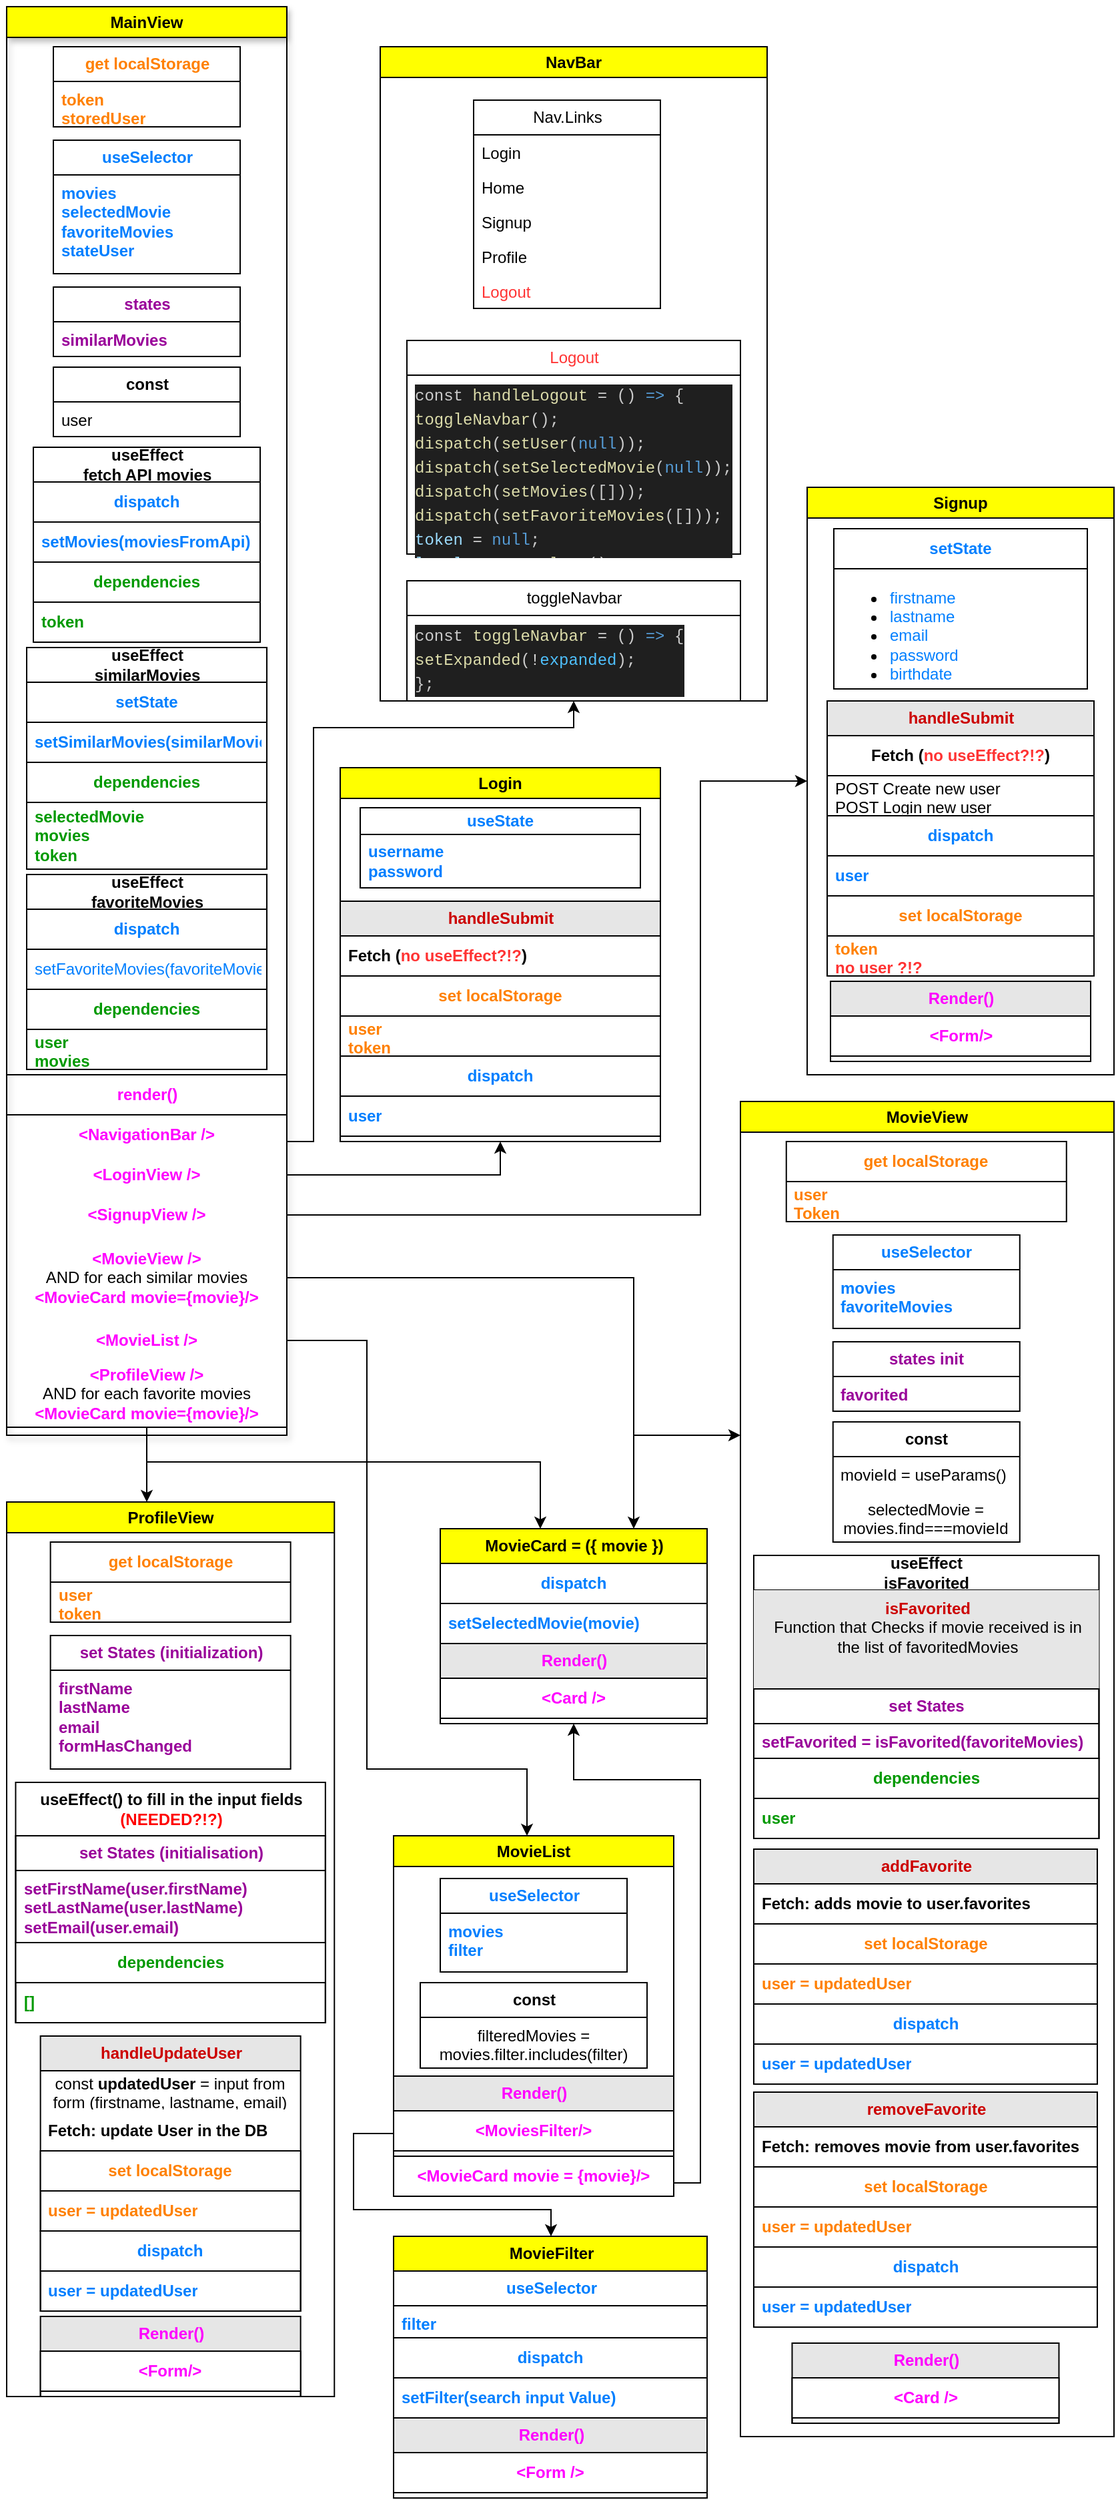 <mxfile version="21.5.1" type="device">
  <diagram name="Page-1" id="v4h8cuN9k5emu2MmvlAZ">
    <mxGraphModel dx="933" dy="826" grid="1" gridSize="10" guides="1" tooltips="1" connect="1" arrows="1" fold="1" page="1" pageScale="1" pageWidth="850" pageHeight="1100" math="0" shadow="0">
      <root>
        <mxCell id="0" />
        <mxCell id="1" parent="0" />
        <mxCell id="ggkkgFJlhI_n2AfVCItk-10" value="NavBar" style="swimlane;whiteSpace=wrap;html=1;fillColor=#FFFF00;" vertex="1" parent="1">
          <mxGeometry x="280" y="30" width="290" height="490" as="geometry" />
        </mxCell>
        <mxCell id="ggkkgFJlhI_n2AfVCItk-3" value="&lt;font color=&quot;#ff3333&quot;&gt;Logout&lt;/font&gt;" style="swimlane;fontStyle=0;childLayout=stackLayout;horizontal=1;startSize=26;fillColor=none;horizontalStack=0;resizeParent=1;resizeParentMax=0;resizeLast=0;collapsible=1;marginBottom=0;html=1;" vertex="1" parent="ggkkgFJlhI_n2AfVCItk-10">
          <mxGeometry x="20" y="220" width="250" height="160" as="geometry" />
        </mxCell>
        <mxCell id="ggkkgFJlhI_n2AfVCItk-4" value="&lt;div style=&quot;color: rgb(204, 204, 204); background-color: rgb(31, 31, 31); font-family: Menlo, Monaco, &amp;quot;Courier New&amp;quot;, monospace; line-height: 18px;&quot;&gt;&lt;div&gt;const &lt;span style=&quot;color: #dcdcaa;&quot;&gt;handleLogout&lt;/span&gt; &lt;span style=&quot;color: #d4d4d4;&quot;&gt;=&lt;/span&gt; () &lt;span style=&quot;color: #569cd6;&quot;&gt;=&amp;gt;&lt;/span&gt; {&lt;/div&gt;&lt;div&gt;    &lt;span style=&quot;color: #dcdcaa;&quot;&gt;toggleNavbar&lt;/span&gt;();&lt;/div&gt;&lt;div&gt;    &lt;span style=&quot;color: #dcdcaa;&quot;&gt;dispatch&lt;/span&gt;(&lt;span style=&quot;color: #dcdcaa;&quot;&gt;setUser&lt;/span&gt;(&lt;span style=&quot;color: #569cd6;&quot;&gt;null&lt;/span&gt;));&lt;/div&gt;&lt;div&gt;    &lt;span style=&quot;color: #dcdcaa;&quot;&gt;dispatch&lt;/span&gt;(&lt;span style=&quot;color: #dcdcaa;&quot;&gt;setSelectedMovie&lt;/span&gt;(&lt;span style=&quot;color: #569cd6;&quot;&gt;null&lt;/span&gt;));&lt;/div&gt;&lt;div&gt;    &lt;span style=&quot;color: #dcdcaa;&quot;&gt;dispatch&lt;/span&gt;(&lt;span style=&quot;color: #dcdcaa;&quot;&gt;setMovies&lt;/span&gt;([]));&lt;/div&gt;&lt;div&gt;    &lt;span style=&quot;color: #dcdcaa;&quot;&gt;dispatch&lt;/span&gt;(&lt;span style=&quot;color: #dcdcaa;&quot;&gt;setFavoriteMovies&lt;/span&gt;([]));&lt;/div&gt;&lt;div&gt;    &lt;span style=&quot;color: #9cdcfe;&quot;&gt;token&lt;/span&gt; &lt;span style=&quot;color: #d4d4d4;&quot;&gt;=&lt;/span&gt; &lt;span style=&quot;color: #569cd6;&quot;&gt;null&lt;/span&gt;;&lt;/div&gt;&lt;div&gt;    &lt;span style=&quot;color: #9cdcfe;&quot;&gt;localStorage&lt;/span&gt;.&lt;span style=&quot;color: #dcdcaa;&quot;&gt;clear&lt;/span&gt;();&lt;/div&gt;&lt;div&gt;    &lt;span style=&quot;color: #9cdcfe;&quot;&gt;console&lt;/span&gt;.&lt;span style=&quot;color: #dcdcaa;&quot;&gt;log&lt;/span&gt;(&lt;span style=&quot;color: #ce9178;&quot;&gt;&#39;Logged out!!!&#39;&lt;/span&gt;);&lt;/div&gt;&lt;div&gt;  };&lt;/div&gt;&lt;/div&gt;" style="text;strokeColor=none;fillColor=none;align=left;verticalAlign=top;spacingLeft=4;spacingRight=4;overflow=hidden;rotatable=0;points=[[0,0.5],[1,0.5]];portConstraint=eastwest;whiteSpace=wrap;html=1;" vertex="1" parent="ggkkgFJlhI_n2AfVCItk-3">
          <mxGeometry y="26" width="250" height="134" as="geometry" />
        </mxCell>
        <mxCell id="iBfB90R6LH0oebGci-8M-38" value="Nav.Links" style="swimlane;fontStyle=0;childLayout=stackLayout;horizontal=1;startSize=26;fillColor=none;horizontalStack=0;resizeParent=1;resizeParentMax=0;resizeLast=0;collapsible=1;marginBottom=0;html=1;" parent="ggkkgFJlhI_n2AfVCItk-10" vertex="1">
          <mxGeometry x="70" y="40" width="140" height="156" as="geometry">
            <mxRectangle x="20" y="40" width="80" height="30" as="alternateBounds" />
          </mxGeometry>
        </mxCell>
        <mxCell id="iBfB90R6LH0oebGci-8M-39" value="Login" style="text;strokeColor=none;fillColor=none;align=left;verticalAlign=top;spacingLeft=4;spacingRight=4;overflow=hidden;rotatable=0;points=[[0,0.5],[1,0.5]];portConstraint=eastwest;whiteSpace=wrap;html=1;" parent="iBfB90R6LH0oebGci-8M-38" vertex="1">
          <mxGeometry y="26" width="140" height="26" as="geometry" />
        </mxCell>
        <mxCell id="iBfB90R6LH0oebGci-8M-40" value="Home" style="text;strokeColor=none;fillColor=none;align=left;verticalAlign=top;spacingLeft=4;spacingRight=4;overflow=hidden;rotatable=0;points=[[0,0.5],[1,0.5]];portConstraint=eastwest;whiteSpace=wrap;html=1;" parent="iBfB90R6LH0oebGci-8M-38" vertex="1">
          <mxGeometry y="52" width="140" height="26" as="geometry" />
        </mxCell>
        <mxCell id="ggkkgFJlhI_n2AfVCItk-1" value="Signup&lt;br&gt;" style="text;strokeColor=none;fillColor=none;align=left;verticalAlign=top;spacingLeft=4;spacingRight=4;overflow=hidden;rotatable=0;points=[[0,0.5],[1,0.5]];portConstraint=eastwest;whiteSpace=wrap;html=1;" vertex="1" parent="iBfB90R6LH0oebGci-8M-38">
          <mxGeometry y="78" width="140" height="26" as="geometry" />
        </mxCell>
        <mxCell id="ggkkgFJlhI_n2AfVCItk-2" value="Profile" style="text;strokeColor=none;fillColor=none;align=left;verticalAlign=top;spacingLeft=4;spacingRight=4;overflow=hidden;rotatable=0;points=[[0,0.5],[1,0.5]];portConstraint=eastwest;whiteSpace=wrap;html=1;" vertex="1" parent="iBfB90R6LH0oebGci-8M-38">
          <mxGeometry y="104" width="140" height="26" as="geometry" />
        </mxCell>
        <mxCell id="iBfB90R6LH0oebGci-8M-41" value="&lt;font color=&quot;#ff3333&quot;&gt;Logout&lt;/font&gt;" style="text;strokeColor=none;fillColor=none;align=left;verticalAlign=top;spacingLeft=4;spacingRight=4;overflow=hidden;rotatable=0;points=[[0,0.5],[1,0.5]];portConstraint=eastwest;whiteSpace=wrap;html=1;" parent="iBfB90R6LH0oebGci-8M-38" vertex="1">
          <mxGeometry y="130" width="140" height="26" as="geometry" />
        </mxCell>
        <mxCell id="ggkkgFJlhI_n2AfVCItk-11" value="toggleNavbar" style="swimlane;fontStyle=0;childLayout=stackLayout;horizontal=1;startSize=26;fillColor=none;horizontalStack=0;resizeParent=1;resizeParentMax=0;resizeLast=0;collapsible=1;marginBottom=0;html=1;" vertex="1" parent="ggkkgFJlhI_n2AfVCItk-10">
          <mxGeometry x="20" y="400" width="250" height="90" as="geometry" />
        </mxCell>
        <mxCell id="ggkkgFJlhI_n2AfVCItk-12" value="&lt;div style=&quot;color: rgb(204, 204, 204); background-color: rgb(31, 31, 31); font-family: Menlo, Monaco, &amp;quot;Courier New&amp;quot;, monospace; line-height: 18px;&quot;&gt;&lt;div style=&quot;line-height: 18px;&quot;&gt;&lt;div&gt;const &lt;span style=&quot;color: #dcdcaa;&quot;&gt;toggleNavbar&lt;/span&gt; &lt;span style=&quot;color: #d4d4d4;&quot;&gt;=&lt;/span&gt; () &lt;span style=&quot;color: #569cd6;&quot;&gt;=&amp;gt;&lt;/span&gt; {&lt;/div&gt;&lt;div&gt;    &lt;span style=&quot;color: #dcdcaa;&quot;&gt;setExpanded&lt;/span&gt;(&lt;span style=&quot;color: #d4d4d4;&quot;&gt;!&lt;/span&gt;&lt;span style=&quot;color: #4fc1ff;&quot;&gt;expanded&lt;/span&gt;);&lt;/div&gt;&lt;div&gt;  };&lt;/div&gt;&lt;/div&gt;&lt;/div&gt;" style="text;strokeColor=none;fillColor=none;align=left;verticalAlign=top;spacingLeft=4;spacingRight=4;overflow=hidden;rotatable=0;points=[[0,0.5],[1,0.5]];portConstraint=eastwest;whiteSpace=wrap;html=1;" vertex="1" parent="ggkkgFJlhI_n2AfVCItk-11">
          <mxGeometry y="26" width="250" height="64" as="geometry" />
        </mxCell>
        <mxCell id="ggkkgFJlhI_n2AfVCItk-288" style="edgeStyle=orthogonalEdgeStyle;rounded=0;orthogonalLoop=1;jettySize=auto;html=1;" edge="1" parent="1" source="ggkkgFJlhI_n2AfVCItk-245" target="ggkkgFJlhI_n2AfVCItk-265">
          <mxGeometry relative="1" as="geometry">
            <Array as="points">
              <mxPoint x="90" y="1220" />
              <mxPoint x="123" y="1220" />
            </Array>
          </mxGeometry>
        </mxCell>
        <mxCell id="ggkkgFJlhI_n2AfVCItk-30" value="MainView" style="swimlane;whiteSpace=wrap;html=1;fillColor=#FFFF00;shadow=1;" vertex="1" parent="1">
          <mxGeometry width="210" height="1070" as="geometry" />
        </mxCell>
        <mxCell id="ggkkgFJlhI_n2AfVCItk-31" value="&lt;b&gt;&lt;font color=&quot;#ff8000&quot;&gt;get localStorage&lt;/font&gt;&lt;/b&gt;" style="swimlane;fontStyle=0;childLayout=stackLayout;horizontal=1;startSize=26;fillColor=none;horizontalStack=0;resizeParent=1;resizeParentMax=0;resizeLast=0;collapsible=1;marginBottom=0;html=1;" vertex="1" parent="ggkkgFJlhI_n2AfVCItk-30">
          <mxGeometry x="35" y="30" width="140" height="60" as="geometry" />
        </mxCell>
        <mxCell id="ggkkgFJlhI_n2AfVCItk-32" value="&lt;font color=&quot;#ff8000&quot;&gt;&lt;b&gt;token&lt;br&gt;storedUser&lt;br&gt;&lt;/b&gt;&lt;/font&gt;" style="text;strokeColor=none;fillColor=none;align=left;verticalAlign=top;spacingLeft=4;spacingRight=4;overflow=hidden;rotatable=0;points=[[0,0.5],[1,0.5]];portConstraint=eastwest;whiteSpace=wrap;html=1;" vertex="1" parent="ggkkgFJlhI_n2AfVCItk-31">
          <mxGeometry y="26" width="140" height="34" as="geometry" />
        </mxCell>
        <mxCell id="ggkkgFJlhI_n2AfVCItk-34" value="&lt;b&gt;const&lt;/b&gt;" style="swimlane;fontStyle=0;childLayout=stackLayout;horizontal=1;startSize=26;fillColor=none;horizontalStack=0;resizeParent=1;resizeParentMax=0;resizeLast=0;collapsible=1;marginBottom=0;html=1;" vertex="1" parent="ggkkgFJlhI_n2AfVCItk-30">
          <mxGeometry x="35" y="270" width="140" height="52" as="geometry" />
        </mxCell>
        <mxCell id="ggkkgFJlhI_n2AfVCItk-35" value="user" style="text;strokeColor=none;fillColor=none;align=left;verticalAlign=top;spacingLeft=4;spacingRight=4;overflow=hidden;rotatable=0;points=[[0,0.5],[1,0.5]];portConstraint=eastwest;whiteSpace=wrap;html=1;" vertex="1" parent="ggkkgFJlhI_n2AfVCItk-34">
          <mxGeometry y="26" width="140" height="26" as="geometry" />
        </mxCell>
        <mxCell id="ggkkgFJlhI_n2AfVCItk-37" value="&lt;b&gt;useEffect&lt;br&gt;fetch API movies&lt;/b&gt;" style="swimlane;fontStyle=0;childLayout=stackLayout;horizontal=1;startSize=26;fillColor=none;horizontalStack=0;resizeParent=1;resizeParentMax=0;resizeLast=0;collapsible=1;marginBottom=0;html=1;" vertex="1" parent="ggkkgFJlhI_n2AfVCItk-30">
          <mxGeometry x="20" y="330" width="170" height="146" as="geometry" />
        </mxCell>
        <mxCell id="ggkkgFJlhI_n2AfVCItk-42" value="&lt;font color=&quot;#007fff&quot;&gt;&lt;b&gt;dispatch&lt;/b&gt;&lt;/font&gt;" style="swimlane;fontStyle=0;childLayout=stackLayout;horizontal=1;startSize=30;horizontalStack=0;resizeParent=1;resizeParentMax=0;resizeLast=0;collapsible=1;marginBottom=0;whiteSpace=wrap;html=1;" vertex="1" parent="ggkkgFJlhI_n2AfVCItk-37">
          <mxGeometry y="26" width="170" height="60" as="geometry" />
        </mxCell>
        <mxCell id="ggkkgFJlhI_n2AfVCItk-43" value="&lt;font color=&quot;#007fff&quot;&gt;&lt;b&gt;setMovies(moviesFromApi)&lt;/b&gt;&lt;/font&gt;" style="text;strokeColor=none;fillColor=none;align=left;verticalAlign=middle;spacingLeft=4;spacingRight=4;overflow=hidden;points=[[0,0.5],[1,0.5]];portConstraint=eastwest;rotatable=0;whiteSpace=wrap;html=1;" vertex="1" parent="ggkkgFJlhI_n2AfVCItk-42">
          <mxGeometry y="30" width="170" height="30" as="geometry" />
        </mxCell>
        <mxCell id="ggkkgFJlhI_n2AfVCItk-46" value="&lt;font color=&quot;#009900&quot;&gt;&lt;b&gt;dependencies&lt;/b&gt;&lt;/font&gt;" style="swimlane;fontStyle=0;childLayout=stackLayout;horizontal=1;startSize=30;horizontalStack=0;resizeParent=1;resizeParentMax=0;resizeLast=0;collapsible=1;marginBottom=0;whiteSpace=wrap;html=1;" vertex="1" parent="ggkkgFJlhI_n2AfVCItk-37">
          <mxGeometry y="86" width="170" height="60" as="geometry" />
        </mxCell>
        <mxCell id="ggkkgFJlhI_n2AfVCItk-47" value="&lt;font color=&quot;#009900&quot;&gt;&lt;b&gt;token&lt;/b&gt;&lt;/font&gt;" style="text;strokeColor=none;fillColor=none;align=left;verticalAlign=middle;spacingLeft=4;spacingRight=4;overflow=hidden;points=[[0,0.5],[1,0.5]];portConstraint=eastwest;rotatable=0;whiteSpace=wrap;html=1;" vertex="1" parent="ggkkgFJlhI_n2AfVCItk-46">
          <mxGeometry y="30" width="170" height="30" as="geometry" />
        </mxCell>
        <mxCell id="ggkkgFJlhI_n2AfVCItk-48" value="&lt;b&gt;useEffect&lt;br&gt;similarMovies&lt;/b&gt;" style="swimlane;fontStyle=0;childLayout=stackLayout;horizontal=1;startSize=26;fillColor=none;horizontalStack=0;resizeParent=1;resizeParentMax=0;resizeLast=0;collapsible=1;marginBottom=0;html=1;" vertex="1" parent="ggkkgFJlhI_n2AfVCItk-30">
          <mxGeometry x="15" y="480" width="180" height="166" as="geometry" />
        </mxCell>
        <mxCell id="ggkkgFJlhI_n2AfVCItk-49" value="&lt;font color=&quot;#007fff&quot;&gt;&lt;b&gt;setState&lt;/b&gt;&lt;/font&gt;" style="swimlane;fontStyle=0;childLayout=stackLayout;horizontal=1;startSize=30;horizontalStack=0;resizeParent=1;resizeParentMax=0;resizeLast=0;collapsible=1;marginBottom=0;whiteSpace=wrap;html=1;" vertex="1" parent="ggkkgFJlhI_n2AfVCItk-48">
          <mxGeometry y="26" width="180" height="60" as="geometry" />
        </mxCell>
        <mxCell id="ggkkgFJlhI_n2AfVCItk-50" value="&lt;font color=&quot;#007fff&quot;&gt;&lt;b&gt;setSimilarMovies(similarMovies)&lt;/b&gt;&lt;/font&gt;" style="text;strokeColor=none;fillColor=none;align=left;verticalAlign=middle;spacingLeft=4;spacingRight=4;overflow=hidden;points=[[0,0.5],[1,0.5]];portConstraint=eastwest;rotatable=0;whiteSpace=wrap;html=1;" vertex="1" parent="ggkkgFJlhI_n2AfVCItk-49">
          <mxGeometry y="30" width="180" height="30" as="geometry" />
        </mxCell>
        <mxCell id="ggkkgFJlhI_n2AfVCItk-51" value="&lt;font color=&quot;#009900&quot;&gt;&lt;b&gt;dependencies&lt;/b&gt;&lt;/font&gt;" style="swimlane;fontStyle=0;childLayout=stackLayout;horizontal=1;startSize=30;horizontalStack=0;resizeParent=1;resizeParentMax=0;resizeLast=0;collapsible=1;marginBottom=0;whiteSpace=wrap;html=1;" vertex="1" parent="ggkkgFJlhI_n2AfVCItk-48">
          <mxGeometry y="86" width="180" height="80" as="geometry" />
        </mxCell>
        <mxCell id="ggkkgFJlhI_n2AfVCItk-53" value="&lt;font color=&quot;#009900&quot;&gt;&lt;b&gt;selectedMovie&lt;br&gt;movies&lt;br&gt;token&amp;nbsp;&lt;/b&gt;&lt;br&gt;&lt;/font&gt;" style="text;strokeColor=none;fillColor=none;align=left;verticalAlign=middle;spacingLeft=4;spacingRight=4;overflow=hidden;points=[[0,0.5],[1,0.5]];portConstraint=eastwest;rotatable=0;whiteSpace=wrap;html=1;" vertex="1" parent="ggkkgFJlhI_n2AfVCItk-51">
          <mxGeometry y="30" width="180" height="50" as="geometry" />
        </mxCell>
        <mxCell id="ggkkgFJlhI_n2AfVCItk-80" value="&lt;b&gt;useEffect&lt;br&gt;favoriteMovies&lt;/b&gt;" style="swimlane;fontStyle=0;childLayout=stackLayout;horizontal=1;startSize=26;fillColor=none;horizontalStack=0;resizeParent=1;resizeParentMax=0;resizeLast=0;collapsible=1;marginBottom=0;html=1;" vertex="1" parent="ggkkgFJlhI_n2AfVCItk-30">
          <mxGeometry x="15" y="650" width="180" height="146" as="geometry" />
        </mxCell>
        <mxCell id="ggkkgFJlhI_n2AfVCItk-81" value="&lt;font color=&quot;#007fff&quot;&gt;&lt;b&gt;dispatch&lt;/b&gt;&lt;/font&gt;" style="swimlane;fontStyle=0;childLayout=stackLayout;horizontal=1;startSize=30;horizontalStack=0;resizeParent=1;resizeParentMax=0;resizeLast=0;collapsible=1;marginBottom=0;whiteSpace=wrap;html=1;" vertex="1" parent="ggkkgFJlhI_n2AfVCItk-80">
          <mxGeometry y="26" width="180" height="60" as="geometry" />
        </mxCell>
        <mxCell id="ggkkgFJlhI_n2AfVCItk-82" value="&lt;font color=&quot;#007fff&quot;&gt;setFavoriteMovies(favoriteMovies)&lt;/font&gt;" style="text;strokeColor=none;fillColor=none;align=left;verticalAlign=middle;spacingLeft=4;spacingRight=4;overflow=hidden;points=[[0,0.5],[1,0.5]];portConstraint=eastwest;rotatable=0;whiteSpace=wrap;html=1;" vertex="1" parent="ggkkgFJlhI_n2AfVCItk-81">
          <mxGeometry y="30" width="180" height="30" as="geometry" />
        </mxCell>
        <mxCell id="ggkkgFJlhI_n2AfVCItk-83" value="&lt;font color=&quot;#009900&quot;&gt;&lt;b&gt;dependencies&lt;/b&gt;&lt;/font&gt;" style="swimlane;fontStyle=0;childLayout=stackLayout;horizontal=1;startSize=30;horizontalStack=0;resizeParent=1;resizeParentMax=0;resizeLast=0;collapsible=1;marginBottom=0;whiteSpace=wrap;html=1;" vertex="1" parent="ggkkgFJlhI_n2AfVCItk-80">
          <mxGeometry y="86" width="180" height="60" as="geometry" />
        </mxCell>
        <mxCell id="ggkkgFJlhI_n2AfVCItk-84" value="&lt;font color=&quot;#009900&quot;&gt;&lt;b&gt;user&lt;br&gt;movies&lt;/b&gt;&lt;br&gt;&lt;/font&gt;" style="text;strokeColor=none;fillColor=none;align=left;verticalAlign=middle;spacingLeft=4;spacingRight=4;overflow=hidden;points=[[0,0.5],[1,0.5]];portConstraint=eastwest;rotatable=0;whiteSpace=wrap;html=1;" vertex="1" parent="ggkkgFJlhI_n2AfVCItk-83">
          <mxGeometry y="30" width="180" height="30" as="geometry" />
        </mxCell>
        <mxCell id="ggkkgFJlhI_n2AfVCItk-87" value="&lt;b&gt;&lt;font color=&quot;#ff00ff&quot;&gt;render()&lt;/font&gt;&lt;/b&gt;" style="swimlane;fontStyle=0;childLayout=stackLayout;horizontal=1;startSize=30;fillColor=none;horizontalStack=0;resizeParent=1;resizeParentMax=0;resizeLast=0;collapsible=1;marginBottom=0;html=1;" vertex="1" parent="ggkkgFJlhI_n2AfVCItk-30">
          <mxGeometry y="800" width="210" height="264" as="geometry" />
        </mxCell>
        <mxCell id="ggkkgFJlhI_n2AfVCItk-89" value="&lt;b&gt;&lt;font color=&quot;#ff00ff&quot;&gt;&amp;lt;NavigationBar /&amp;gt;&lt;/font&gt;&lt;/b&gt;" style="text;strokeColor=none;fillColor=none;align=center;verticalAlign=middle;spacingLeft=4;spacingRight=4;overflow=hidden;points=[[0,0.5],[1,0.5]];portConstraint=eastwest;rotatable=0;whiteSpace=wrap;html=1;" vertex="1" parent="ggkkgFJlhI_n2AfVCItk-87">
          <mxGeometry y="30" width="210" height="30" as="geometry" />
        </mxCell>
        <mxCell id="ggkkgFJlhI_n2AfVCItk-241" value="&lt;b&gt;&lt;font color=&quot;#ff00ff&quot;&gt;&amp;lt;LoginView /&amp;gt;&lt;/font&gt;&lt;/b&gt;" style="text;strokeColor=none;fillColor=none;align=center;verticalAlign=middle;spacingLeft=4;spacingRight=4;overflow=hidden;points=[[0,0.5],[1,0.5]];portConstraint=eastwest;rotatable=0;whiteSpace=wrap;html=1;" vertex="1" parent="ggkkgFJlhI_n2AfVCItk-87">
          <mxGeometry y="60" width="210" height="30" as="geometry" />
        </mxCell>
        <mxCell id="ggkkgFJlhI_n2AfVCItk-242" value="&lt;b&gt;&lt;font color=&quot;#ff00ff&quot;&gt;&amp;lt;SignupView /&amp;gt;&lt;/font&gt;&lt;/b&gt;" style="text;strokeColor=none;fillColor=none;align=center;verticalAlign=middle;spacingLeft=4;spacingRight=4;overflow=hidden;points=[[0,0.5],[1,0.5]];portConstraint=eastwest;rotatable=0;whiteSpace=wrap;html=1;" vertex="1" parent="ggkkgFJlhI_n2AfVCItk-87">
          <mxGeometry y="90" width="210" height="30" as="geometry" />
        </mxCell>
        <mxCell id="ggkkgFJlhI_n2AfVCItk-243" value="&lt;font style=&quot;font-weight: bold;&quot; color=&quot;#ff00ff&quot;&gt;&amp;lt;MovieView /&amp;gt; &lt;/font&gt;&lt;br&gt;AND for each similar movies&lt;br&gt;&lt;font style=&quot;font-weight: bold;&quot; color=&quot;#ff00ff&quot;&gt;&amp;lt;MovieCard movie={movie}/&amp;gt;&lt;/font&gt;" style="text;strokeColor=none;fillColor=none;align=center;verticalAlign=middle;spacingLeft=4;spacingRight=4;overflow=hidden;points=[[0,0.5],[1,0.5]];portConstraint=eastwest;rotatable=0;whiteSpace=wrap;html=1;" vertex="1" parent="ggkkgFJlhI_n2AfVCItk-87">
          <mxGeometry y="120" width="210" height="64" as="geometry" />
        </mxCell>
        <mxCell id="ggkkgFJlhI_n2AfVCItk-244" value="&lt;b&gt;&lt;font color=&quot;#ff00ff&quot;&gt;&amp;lt;MovieList /&amp;gt;&lt;/font&gt;&lt;/b&gt;" style="text;strokeColor=none;fillColor=none;align=center;verticalAlign=middle;spacingLeft=4;spacingRight=4;overflow=hidden;points=[[0,0.5],[1,0.5]];portConstraint=eastwest;rotatable=0;whiteSpace=wrap;html=1;" vertex="1" parent="ggkkgFJlhI_n2AfVCItk-87">
          <mxGeometry y="184" width="210" height="30" as="geometry" />
        </mxCell>
        <mxCell id="ggkkgFJlhI_n2AfVCItk-245" value="&lt;font style=&quot;border-color: var(--border-color); font-weight: bold;&quot; color=&quot;#ff00ff&quot;&gt;&amp;lt;ProfileView /&amp;gt;&lt;/font&gt;&lt;br style=&quot;border-color: var(--border-color);&quot;&gt;AND for each favorite movies&lt;br style=&quot;border-color: var(--border-color);&quot;&gt;&lt;font style=&quot;border-color: var(--border-color); font-weight: bold;&quot; color=&quot;#ff00ff&quot;&gt;&amp;lt;MovieCard movie={movie}/&amp;gt;&lt;/font&gt;" style="text;strokeColor=none;fillColor=none;align=center;verticalAlign=middle;spacingLeft=4;spacingRight=4;overflow=hidden;points=[[0,0.5],[1,0.5]];portConstraint=eastwest;rotatable=0;whiteSpace=wrap;html=1;" vertex="1" parent="ggkkgFJlhI_n2AfVCItk-87">
          <mxGeometry y="214" width="210" height="50" as="geometry" />
        </mxCell>
        <mxCell id="ggkkgFJlhI_n2AfVCItk-25" value="&lt;font color=&quot;#007fff&quot;&gt;&lt;b&gt;useSelector&lt;/b&gt;&lt;/font&gt;" style="swimlane;fontStyle=0;childLayout=stackLayout;horizontal=1;startSize=26;fillColor=none;horizontalStack=0;resizeParent=1;resizeParentMax=0;resizeLast=0;collapsible=1;marginBottom=0;html=1;" vertex="1" parent="ggkkgFJlhI_n2AfVCItk-30">
          <mxGeometry x="35" y="100" width="140" height="100" as="geometry" />
        </mxCell>
        <mxCell id="ggkkgFJlhI_n2AfVCItk-26" value="&lt;font color=&quot;#007fff&quot;&gt;&lt;b&gt;movies&lt;br&gt;selectedMovie&lt;br&gt;favoriteMovies&lt;br&gt;stateUser&amp;nbsp;&lt;/b&gt;&lt;/font&gt;" style="text;strokeColor=none;fillColor=none;align=left;verticalAlign=top;spacingLeft=4;spacingRight=4;overflow=hidden;rotatable=0;points=[[0,0.5],[1,0.5]];portConstraint=eastwest;whiteSpace=wrap;html=1;" vertex="1" parent="ggkkgFJlhI_n2AfVCItk-25">
          <mxGeometry y="26" width="140" height="74" as="geometry" />
        </mxCell>
        <mxCell id="ggkkgFJlhI_n2AfVCItk-21" value="&lt;b&gt;&lt;font color=&quot;#990099&quot;&gt;states&lt;/font&gt;&lt;/b&gt;" style="swimlane;fontStyle=0;childLayout=stackLayout;horizontal=1;startSize=26;fillColor=none;horizontalStack=0;resizeParent=1;resizeParentMax=0;resizeLast=0;collapsible=1;marginBottom=0;html=1;" vertex="1" parent="ggkkgFJlhI_n2AfVCItk-30">
          <mxGeometry x="35" y="210" width="140" height="52" as="geometry" />
        </mxCell>
        <mxCell id="ggkkgFJlhI_n2AfVCItk-22" value="&lt;font color=&quot;#990099&quot;&gt;&lt;b&gt;similarMovies&lt;/b&gt;&lt;/font&gt;" style="text;strokeColor=none;fillColor=none;align=left;verticalAlign=top;spacingLeft=4;spacingRight=4;overflow=hidden;rotatable=0;points=[[0,0.5],[1,0.5]];portConstraint=eastwest;whiteSpace=wrap;html=1;" vertex="1" parent="ggkkgFJlhI_n2AfVCItk-21">
          <mxGeometry y="26" width="140" height="26" as="geometry" />
        </mxCell>
        <mxCell id="ggkkgFJlhI_n2AfVCItk-99" style="edgeStyle=orthogonalEdgeStyle;rounded=0;orthogonalLoop=1;jettySize=auto;html=1;entryX=0.5;entryY=1;entryDx=0;entryDy=0;" edge="1" parent="1" source="ggkkgFJlhI_n2AfVCItk-89" target="ggkkgFJlhI_n2AfVCItk-10">
          <mxGeometry relative="1" as="geometry">
            <mxPoint x="420" y="620" as="targetPoint" />
            <mxPoint x="105" y="970" as="sourcePoint" />
            <Array as="points">
              <mxPoint x="230" y="850" />
              <mxPoint x="230" y="540" />
              <mxPoint x="425" y="540" />
            </Array>
          </mxGeometry>
        </mxCell>
        <mxCell id="ggkkgFJlhI_n2AfVCItk-164" value="&lt;b style=&quot;border-color: var(--border-color);&quot;&gt;Signup&lt;/b&gt;" style="swimlane;whiteSpace=wrap;html=1;fillColor=#FFFF00;" vertex="1" parent="1">
          <mxGeometry x="600" y="360" width="230" height="440" as="geometry" />
        </mxCell>
        <mxCell id="ggkkgFJlhI_n2AfVCItk-151" value="&lt;b&gt;&lt;font color=&quot;#cc0000&quot;&gt;handleSubmit&lt;/font&gt;&lt;br&gt;&lt;/b&gt;" style="swimlane;fontStyle=0;childLayout=stackLayout;horizontal=1;startSize=26;fillColor=#E6E6E6;horizontalStack=0;resizeParent=1;resizeParentMax=0;resizeLast=0;collapsible=1;marginBottom=0;html=1;strokeColor=#000000;" vertex="1" parent="ggkkgFJlhI_n2AfVCItk-164">
          <mxGeometry x="15" y="160" width="200" height="206" as="geometry" />
        </mxCell>
        <mxCell id="ggkkgFJlhI_n2AfVCItk-154" value="&lt;b style=&quot;&quot;&gt;Fetch (&lt;font color=&quot;#ff3333&quot;&gt;no useEffect?!?&lt;/font&gt;)&lt;/b&gt;" style="swimlane;fontStyle=0;childLayout=stackLayout;horizontal=1;startSize=30;horizontalStack=0;resizeParent=1;resizeParentMax=0;resizeLast=0;collapsible=1;marginBottom=0;whiteSpace=wrap;html=1;" vertex="1" parent="ggkkgFJlhI_n2AfVCItk-151">
          <mxGeometry y="26" width="200" height="60" as="geometry" />
        </mxCell>
        <mxCell id="ggkkgFJlhI_n2AfVCItk-155" value="POST Create new user&lt;br&gt;POST Login new user" style="text;strokeColor=none;fillColor=none;align=left;verticalAlign=middle;spacingLeft=4;spacingRight=4;overflow=hidden;points=[[0,0.5],[1,0.5]];portConstraint=eastwest;rotatable=0;whiteSpace=wrap;html=1;" vertex="1" parent="ggkkgFJlhI_n2AfVCItk-154">
          <mxGeometry y="30" width="200" height="30" as="geometry" />
        </mxCell>
        <mxCell id="ggkkgFJlhI_n2AfVCItk-159" value="&lt;b style=&quot;border-color: var(--border-color); color: rgb(0, 127, 255);&quot;&gt;dispatch&lt;/b&gt;" style="swimlane;fontStyle=0;childLayout=stackLayout;horizontal=1;startSize=30;horizontalStack=0;resizeParent=1;resizeParentMax=0;resizeLast=0;collapsible=1;marginBottom=0;whiteSpace=wrap;html=1;" vertex="1" parent="ggkkgFJlhI_n2AfVCItk-151">
          <mxGeometry y="86" width="200" height="60" as="geometry" />
        </mxCell>
        <mxCell id="ggkkgFJlhI_n2AfVCItk-160" value="&lt;font color=&quot;#007fff&quot;&gt;&lt;b&gt;user&lt;/b&gt;&lt;/font&gt;" style="text;strokeColor=none;fillColor=none;align=left;verticalAlign=middle;spacingLeft=4;spacingRight=4;overflow=hidden;points=[[0,0.5],[1,0.5]];portConstraint=eastwest;rotatable=0;whiteSpace=wrap;html=1;" vertex="1" parent="ggkkgFJlhI_n2AfVCItk-159">
          <mxGeometry y="30" width="200" height="30" as="geometry" />
        </mxCell>
        <mxCell id="ggkkgFJlhI_n2AfVCItk-161" value="&lt;b style=&quot;border-color: var(--border-color);&quot;&gt;&lt;font color=&quot;#ff8000&quot;&gt;set localStorage&lt;/font&gt;&lt;/b&gt;" style="swimlane;fontStyle=0;childLayout=stackLayout;horizontal=1;startSize=30;horizontalStack=0;resizeParent=1;resizeParentMax=0;resizeLast=0;collapsible=1;marginBottom=0;whiteSpace=wrap;html=1;" vertex="1" parent="ggkkgFJlhI_n2AfVCItk-151">
          <mxGeometry y="146" width="200" height="60" as="geometry" />
        </mxCell>
        <mxCell id="ggkkgFJlhI_n2AfVCItk-163" value="&lt;font color=&quot;#ff8000&quot;&gt;&lt;b&gt;token&amp;nbsp;&lt;br&gt;&lt;/b&gt;&lt;/font&gt;&lt;b style=&quot;border-color: var(--border-color); color: rgb(255, 51, 51);&quot;&gt;no user ?!?&lt;/b&gt;" style="text;strokeColor=none;fillColor=none;align=left;verticalAlign=middle;spacingLeft=4;spacingRight=4;overflow=hidden;points=[[0,0.5],[1,0.5]];portConstraint=eastwest;rotatable=0;whiteSpace=wrap;html=1;" vertex="1" parent="ggkkgFJlhI_n2AfVCItk-161">
          <mxGeometry y="30" width="200" height="30" as="geometry" />
        </mxCell>
        <mxCell id="ggkkgFJlhI_n2AfVCItk-152" value="&lt;font color=&quot;#007fff&quot;&gt;&lt;b&gt;setState&lt;/b&gt;&lt;/font&gt;" style="swimlane;fontStyle=0;childLayout=stackLayout;horizontal=1;startSize=30;horizontalStack=0;resizeParent=1;resizeParentMax=0;resizeLast=0;collapsible=1;marginBottom=0;whiteSpace=wrap;html=1;" vertex="1" parent="ggkkgFJlhI_n2AfVCItk-164">
          <mxGeometry x="20" y="31" width="190" height="120" as="geometry" />
        </mxCell>
        <mxCell id="ggkkgFJlhI_n2AfVCItk-158" value="&lt;ul&gt;&lt;li&gt;&lt;font color=&quot;#007fff&quot;&gt;firstname&lt;/font&gt;&lt;/li&gt;&lt;li&gt;&lt;font color=&quot;#007fff&quot;&gt;lastname&lt;/font&gt;&lt;/li&gt;&lt;li&gt;&lt;font color=&quot;#007fff&quot;&gt;email&lt;/font&gt;&lt;/li&gt;&lt;li&gt;&lt;font color=&quot;#007fff&quot;&gt;password&lt;/font&gt;&lt;/li&gt;&lt;li&gt;&lt;font color=&quot;#007fff&quot;&gt;birthdate&lt;/font&gt;&lt;/li&gt;&lt;/ul&gt;" style="text;strokeColor=none;fillColor=none;html=1;whiteSpace=wrap;verticalAlign=middle;overflow=hidden;" vertex="1" parent="ggkkgFJlhI_n2AfVCItk-152">
          <mxGeometry y="30" width="190" height="90" as="geometry" />
        </mxCell>
        <mxCell id="ggkkgFJlhI_n2AfVCItk-310" value="&lt;b&gt;&lt;font color=&quot;#ff00ff&quot;&gt;Render()&lt;/font&gt;&lt;/b&gt;" style="swimlane;fontStyle=0;childLayout=stackLayout;horizontal=1;startSize=26;fillColor=#E6E6E6;horizontalStack=0;resizeParent=1;resizeParentMax=0;resizeLast=0;collapsible=1;marginBottom=0;html=1;" vertex="1" parent="ggkkgFJlhI_n2AfVCItk-164">
          <mxGeometry x="17.505" y="370" width="195" height="60" as="geometry" />
        </mxCell>
        <mxCell id="ggkkgFJlhI_n2AfVCItk-311" value="&lt;b style=&quot;&quot;&gt;&lt;font color=&quot;#ff00ff&quot;&gt;&amp;lt;Form/&amp;gt;&lt;/font&gt;&lt;/b&gt;" style="swimlane;fontStyle=0;childLayout=stackLayout;horizontal=1;startSize=30;horizontalStack=0;resizeParent=1;resizeParentMax=0;resizeLast=0;collapsible=1;marginBottom=0;whiteSpace=wrap;html=1;" vertex="1" parent="ggkkgFJlhI_n2AfVCItk-310">
          <mxGeometry y="26" width="195" height="34" as="geometry" />
        </mxCell>
        <mxCell id="ggkkgFJlhI_n2AfVCItk-165" value="&lt;b style=&quot;border-color: var(--border-color);&quot;&gt;Login&lt;/b&gt;" style="swimlane;whiteSpace=wrap;html=1;fillColor=#FFFF00;" vertex="1" parent="1">
          <mxGeometry x="250" y="570" width="240" height="280" as="geometry" />
        </mxCell>
        <mxCell id="ggkkgFJlhI_n2AfVCItk-166" value="&lt;b&gt;&lt;font color=&quot;#cc0000&quot;&gt;handleSubmit&lt;/font&gt;&lt;br&gt;&lt;/b&gt;" style="swimlane;fontStyle=0;childLayout=stackLayout;horizontal=1;startSize=26;fillColor=#E6E6E6;horizontalStack=0;resizeParent=1;resizeParentMax=0;resizeLast=0;collapsible=1;marginBottom=0;html=1;strokeColor=#000000;" vertex="1" parent="ggkkgFJlhI_n2AfVCItk-165">
          <mxGeometry y="100" width="240" height="176" as="geometry" />
        </mxCell>
        <mxCell id="ggkkgFJlhI_n2AfVCItk-144" value="&lt;b style=&quot;border-color: var(--border-color); text-align: center;&quot;&gt;Fetch (&lt;font style=&quot;border-color: var(--border-color);&quot; color=&quot;#ff3333&quot;&gt;no useEffect?!?&lt;/font&gt;)&lt;/b&gt;" style="text;strokeColor=none;fillColor=none;align=left;verticalAlign=middle;spacingLeft=4;spacingRight=4;overflow=hidden;points=[[0,0.5],[1,0.5]];portConstraint=eastwest;rotatable=0;whiteSpace=wrap;html=1;" vertex="1" parent="ggkkgFJlhI_n2AfVCItk-166">
          <mxGeometry y="26" width="240" height="30" as="geometry" />
        </mxCell>
        <mxCell id="ggkkgFJlhI_n2AfVCItk-107" value="&lt;b style=&quot;border-color: var(--border-color);&quot;&gt;&lt;font color=&quot;#ff8000&quot;&gt;set localStorage&lt;/font&gt;&lt;/b&gt;" style="swimlane;fontStyle=0;childLayout=stackLayout;horizontal=1;startSize=30;horizontalStack=0;resizeParent=1;resizeParentMax=0;resizeLast=0;collapsible=1;marginBottom=0;whiteSpace=wrap;html=1;" vertex="1" parent="ggkkgFJlhI_n2AfVCItk-166">
          <mxGeometry y="56" width="240" height="60" as="geometry" />
        </mxCell>
        <mxCell id="ggkkgFJlhI_n2AfVCItk-150" value="&lt;font color=&quot;#ff8000&quot;&gt;&lt;b&gt;user&lt;br&gt;&lt;/b&gt;&lt;/font&gt;&lt;b style=&quot;border-color: var(--border-color); color: rgb(255, 128, 0);&quot;&gt;token&lt;/b&gt;&lt;font color=&quot;#ff8000&quot;&gt;&lt;b&gt;&lt;br&gt;&lt;/b&gt;&lt;/font&gt;" style="text;strokeColor=none;fillColor=none;align=left;verticalAlign=middle;spacingLeft=4;spacingRight=4;overflow=hidden;points=[[0,0.5],[1,0.5]];portConstraint=eastwest;rotatable=0;whiteSpace=wrap;html=1;" vertex="1" parent="ggkkgFJlhI_n2AfVCItk-107">
          <mxGeometry y="30" width="240" height="30" as="geometry" />
        </mxCell>
        <mxCell id="ggkkgFJlhI_n2AfVCItk-172" value="&lt;b style=&quot;border-color: var(--border-color); color: rgb(0, 127, 255);&quot;&gt;dispatch&lt;/b&gt;" style="swimlane;fontStyle=0;childLayout=stackLayout;horizontal=1;startSize=30;horizontalStack=0;resizeParent=1;resizeParentMax=0;resizeLast=0;collapsible=1;marginBottom=0;whiteSpace=wrap;html=1;" vertex="1" parent="ggkkgFJlhI_n2AfVCItk-166">
          <mxGeometry y="116" width="240" height="60" as="geometry" />
        </mxCell>
        <mxCell id="ggkkgFJlhI_n2AfVCItk-173" value="&lt;font color=&quot;#007fff&quot;&gt;&lt;b&gt;user&lt;/b&gt;&lt;/font&gt;" style="text;strokeColor=none;fillColor=none;align=left;verticalAlign=middle;spacingLeft=4;spacingRight=4;overflow=hidden;points=[[0,0.5],[1,0.5]];portConstraint=eastwest;rotatable=0;whiteSpace=wrap;html=1;" vertex="1" parent="ggkkgFJlhI_n2AfVCItk-172">
          <mxGeometry y="30" width="240" height="30" as="geometry" />
        </mxCell>
        <mxCell id="ggkkgFJlhI_n2AfVCItk-105" value="&lt;font color=&quot;#007fff&quot;&gt;&lt;b&gt;useState&lt;/b&gt;&lt;/font&gt;" style="swimlane;fontStyle=0;childLayout=stackLayout;horizontal=1;startSize=20;horizontalStack=0;resizeParent=1;resizeParentMax=0;resizeLast=0;collapsible=1;marginBottom=0;whiteSpace=wrap;html=1;" vertex="1" parent="ggkkgFJlhI_n2AfVCItk-165">
          <mxGeometry x="15" y="30" width="210" height="60" as="geometry" />
        </mxCell>
        <mxCell id="ggkkgFJlhI_n2AfVCItk-106" value="&lt;font color=&quot;#007fff&quot;&gt;&lt;b&gt;username&lt;br&gt;&lt;/b&gt;&lt;/font&gt;&lt;b style=&quot;border-color: var(--border-color); color: rgb(0, 127, 255);&quot;&gt;password&lt;/b&gt;&lt;font color=&quot;#007fff&quot;&gt;&lt;b&gt;&lt;br&gt;&lt;/b&gt;&lt;/font&gt;" style="text;strokeColor=none;fillColor=none;align=left;verticalAlign=middle;spacingLeft=4;spacingRight=4;overflow=hidden;points=[[0,0.5],[1,0.5]];portConstraint=eastwest;rotatable=0;whiteSpace=wrap;html=1;" vertex="1" parent="ggkkgFJlhI_n2AfVCItk-105">
          <mxGeometry y="20" width="210" height="40" as="geometry" />
        </mxCell>
        <mxCell id="ggkkgFJlhI_n2AfVCItk-178" value="&lt;b style=&quot;border-color: var(--border-color);&quot;&gt;MovieView&lt;/b&gt;" style="swimlane;whiteSpace=wrap;html=1;fillColor=#FFFF00;" vertex="1" parent="1">
          <mxGeometry x="550" y="820" width="280" height="1000" as="geometry" />
        </mxCell>
        <mxCell id="ggkkgFJlhI_n2AfVCItk-181" value="&lt;b style=&quot;border-color: var(--border-color);&quot;&gt;&lt;font color=&quot;#ff8000&quot;&gt;get localStorage&lt;/font&gt;&lt;/b&gt;" style="swimlane;fontStyle=0;childLayout=stackLayout;horizontal=1;startSize=30;horizontalStack=0;resizeParent=1;resizeParentMax=0;resizeLast=0;collapsible=1;marginBottom=0;whiteSpace=wrap;html=1;" vertex="1" parent="ggkkgFJlhI_n2AfVCItk-178">
          <mxGeometry x="34.38" y="30" width="210" height="60" as="geometry" />
        </mxCell>
        <mxCell id="ggkkgFJlhI_n2AfVCItk-182" value="&lt;font color=&quot;#ff8000&quot;&gt;&lt;b&gt;user&lt;br&gt;Token&lt;/b&gt;&lt;br&gt;&lt;/font&gt;" style="text;strokeColor=none;fillColor=none;align=left;verticalAlign=middle;spacingLeft=4;spacingRight=4;overflow=hidden;points=[[0,0.5],[1,0.5]];portConstraint=eastwest;rotatable=0;whiteSpace=wrap;html=1;" vertex="1" parent="ggkkgFJlhI_n2AfVCItk-181">
          <mxGeometry y="30" width="210" height="30" as="geometry" />
        </mxCell>
        <mxCell id="ggkkgFJlhI_n2AfVCItk-184" value="&lt;font color=&quot;#007fff&quot;&gt;&lt;b&gt;useSelector&lt;/b&gt;&lt;/font&gt;" style="swimlane;fontStyle=0;childLayout=stackLayout;horizontal=1;startSize=26;fillColor=none;horizontalStack=0;resizeParent=1;resizeParentMax=0;resizeLast=0;collapsible=1;marginBottom=0;html=1;" vertex="1" parent="ggkkgFJlhI_n2AfVCItk-178">
          <mxGeometry x="69.38" y="100" width="140" height="70" as="geometry" />
        </mxCell>
        <mxCell id="ggkkgFJlhI_n2AfVCItk-185" value="&lt;font color=&quot;#007fff&quot;&gt;&lt;b&gt;movies&lt;br&gt;favoriteMovies&lt;/b&gt;&lt;br&gt;&lt;/font&gt;" style="text;strokeColor=none;fillColor=none;align=left;verticalAlign=top;spacingLeft=4;spacingRight=4;overflow=hidden;rotatable=0;points=[[0,0.5],[1,0.5]];portConstraint=eastwest;whiteSpace=wrap;html=1;" vertex="1" parent="ggkkgFJlhI_n2AfVCItk-184">
          <mxGeometry y="26" width="140" height="44" as="geometry" />
        </mxCell>
        <mxCell id="ggkkgFJlhI_n2AfVCItk-191" value="&lt;b&gt;&lt;font color=&quot;#990099&quot;&gt;states init&lt;/font&gt;&lt;/b&gt;" style="swimlane;fontStyle=0;childLayout=stackLayout;horizontal=1;startSize=26;fillColor=none;horizontalStack=0;resizeParent=1;resizeParentMax=0;resizeLast=0;collapsible=1;marginBottom=0;html=1;" vertex="1" parent="ggkkgFJlhI_n2AfVCItk-178">
          <mxGeometry x="69.37" y="180" width="140" height="52" as="geometry" />
        </mxCell>
        <mxCell id="ggkkgFJlhI_n2AfVCItk-192" value="&lt;font color=&quot;#990099&quot;&gt;&lt;b&gt;favorited&lt;/b&gt;&lt;/font&gt;" style="text;strokeColor=none;fillColor=none;align=left;verticalAlign=top;spacingLeft=4;spacingRight=4;overflow=hidden;rotatable=0;points=[[0,0.5],[1,0.5]];portConstraint=eastwest;whiteSpace=wrap;html=1;" vertex="1" parent="ggkkgFJlhI_n2AfVCItk-191">
          <mxGeometry y="26" width="140" height="26" as="geometry" />
        </mxCell>
        <mxCell id="ggkkgFJlhI_n2AfVCItk-193" value="&lt;b&gt;useEffect&lt;br&gt;isFavorited&lt;/b&gt;" style="swimlane;fontStyle=0;childLayout=stackLayout;horizontal=1;startSize=26;fillColor=none;horizontalStack=0;resizeParent=1;resizeParentMax=0;resizeLast=0;collapsible=1;marginBottom=0;html=1;" vertex="1" parent="ggkkgFJlhI_n2AfVCItk-178">
          <mxGeometry x="9.99" y="340" width="258.75" height="212" as="geometry" />
        </mxCell>
        <mxCell id="ggkkgFJlhI_n2AfVCItk-201" value="&lt;div style=&quot;text-align: center;&quot;&gt;&lt;b style=&quot;background-color: initial;&quot;&gt;&lt;font color=&quot;#cc0000&quot;&gt;isFavorited&lt;/font&gt;&lt;/b&gt;&lt;/div&gt;&lt;div style=&quot;text-align: center;&quot;&gt;&lt;span style=&quot;background-color: initial;&quot;&gt;Function that Checks if movie received is in the list of favoritedMovies&lt;/span&gt;&lt;/div&gt;" style="text;strokeColor=none;fillColor=#E6E6E6;align=left;verticalAlign=top;spacingLeft=4;spacingRight=4;overflow=hidden;rotatable=0;points=[[0,0.5],[1,0.5]];portConstraint=eastwest;whiteSpace=wrap;html=1;" vertex="1" parent="ggkkgFJlhI_n2AfVCItk-193">
          <mxGeometry y="26" width="258.75" height="74" as="geometry" />
        </mxCell>
        <mxCell id="ggkkgFJlhI_n2AfVCItk-199" value="&lt;b&gt;&lt;font color=&quot;#990099&quot;&gt;set States&lt;/font&gt;&lt;/b&gt;" style="swimlane;fontStyle=0;childLayout=stackLayout;horizontal=1;startSize=26;fillColor=none;horizontalStack=0;resizeParent=1;resizeParentMax=0;resizeLast=0;collapsible=1;marginBottom=0;html=1;" vertex="1" parent="ggkkgFJlhI_n2AfVCItk-193">
          <mxGeometry y="100" width="258.75" height="52" as="geometry" />
        </mxCell>
        <mxCell id="ggkkgFJlhI_n2AfVCItk-200" value="&lt;font color=&quot;#990099&quot;&gt;&lt;b&gt;setFavorited = isFavorited(favoriteMovies)&lt;/b&gt;&lt;/font&gt;" style="text;strokeColor=none;fillColor=none;align=left;verticalAlign=top;spacingLeft=4;spacingRight=4;overflow=hidden;rotatable=0;points=[[0,0.5],[1,0.5]];portConstraint=eastwest;whiteSpace=wrap;html=1;" vertex="1" parent="ggkkgFJlhI_n2AfVCItk-199">
          <mxGeometry y="26" width="258.75" height="26" as="geometry" />
        </mxCell>
        <mxCell id="ggkkgFJlhI_n2AfVCItk-196" value="&lt;font color=&quot;#009900&quot;&gt;&lt;b&gt;dependencies&lt;/b&gt;&lt;/font&gt;" style="swimlane;fontStyle=0;childLayout=stackLayout;horizontal=1;startSize=30;horizontalStack=0;resizeParent=1;resizeParentMax=0;resizeLast=0;collapsible=1;marginBottom=0;whiteSpace=wrap;html=1;" vertex="1" parent="ggkkgFJlhI_n2AfVCItk-193">
          <mxGeometry y="152" width="258.75" height="60" as="geometry" />
        </mxCell>
        <mxCell id="ggkkgFJlhI_n2AfVCItk-197" value="&lt;font color=&quot;#009900&quot;&gt;&lt;b&gt;user&lt;/b&gt;&lt;br&gt;&lt;/font&gt;" style="text;strokeColor=none;fillColor=none;align=left;verticalAlign=middle;spacingLeft=4;spacingRight=4;overflow=hidden;points=[[0,0.5],[1,0.5]];portConstraint=eastwest;rotatable=0;whiteSpace=wrap;html=1;" vertex="1" parent="ggkkgFJlhI_n2AfVCItk-196">
          <mxGeometry y="30" width="258.75" height="30" as="geometry" />
        </mxCell>
        <mxCell id="ggkkgFJlhI_n2AfVCItk-208" value="&lt;b&gt;&lt;font color=&quot;#cc0000&quot;&gt;addFavorite&lt;/font&gt;&lt;br&gt;&lt;/b&gt;" style="swimlane;fontStyle=0;childLayout=stackLayout;horizontal=1;startSize=26;fillColor=#E6E6E6;horizontalStack=0;resizeParent=1;resizeParentMax=0;resizeLast=0;collapsible=1;marginBottom=0;html=1;strokeColor=#000000;" vertex="1" parent="ggkkgFJlhI_n2AfVCItk-178">
          <mxGeometry x="9.99" y="560" width="257.5" height="176" as="geometry" />
        </mxCell>
        <mxCell id="ggkkgFJlhI_n2AfVCItk-209" value="&lt;b style=&quot;border-color: var(--border-color); text-align: center;&quot;&gt;Fetch: adds movie to user.favorites&lt;/b&gt;" style="text;strokeColor=none;fillColor=none;align=left;verticalAlign=middle;spacingLeft=4;spacingRight=4;overflow=hidden;points=[[0,0.5],[1,0.5]];portConstraint=eastwest;rotatable=0;whiteSpace=wrap;html=1;" vertex="1" parent="ggkkgFJlhI_n2AfVCItk-208">
          <mxGeometry y="26" width="257.5" height="30" as="geometry" />
        </mxCell>
        <mxCell id="ggkkgFJlhI_n2AfVCItk-210" value="&lt;b style=&quot;border-color: var(--border-color);&quot;&gt;&lt;font color=&quot;#ff8000&quot;&gt;set localStorage&lt;/font&gt;&lt;/b&gt;" style="swimlane;fontStyle=0;childLayout=stackLayout;horizontal=1;startSize=30;horizontalStack=0;resizeParent=1;resizeParentMax=0;resizeLast=0;collapsible=1;marginBottom=0;whiteSpace=wrap;html=1;" vertex="1" parent="ggkkgFJlhI_n2AfVCItk-208">
          <mxGeometry y="56" width="257.5" height="60" as="geometry" />
        </mxCell>
        <mxCell id="ggkkgFJlhI_n2AfVCItk-211" value="&lt;font color=&quot;#ff8000&quot;&gt;&lt;b&gt;user = updatedUser&lt;/b&gt;&lt;/font&gt;" style="text;strokeColor=none;fillColor=none;align=left;verticalAlign=middle;spacingLeft=4;spacingRight=4;overflow=hidden;points=[[0,0.5],[1,0.5]];portConstraint=eastwest;rotatable=0;whiteSpace=wrap;html=1;" vertex="1" parent="ggkkgFJlhI_n2AfVCItk-210">
          <mxGeometry y="30" width="257.5" height="30" as="geometry" />
        </mxCell>
        <mxCell id="ggkkgFJlhI_n2AfVCItk-213" value="&lt;b style=&quot;border-color: var(--border-color); color: rgb(0, 127, 255);&quot;&gt;dispatch&lt;/b&gt;" style="swimlane;fontStyle=0;childLayout=stackLayout;horizontal=1;startSize=30;horizontalStack=0;resizeParent=1;resizeParentMax=0;resizeLast=0;collapsible=1;marginBottom=0;whiteSpace=wrap;html=1;" vertex="1" parent="ggkkgFJlhI_n2AfVCItk-208">
          <mxGeometry y="116" width="257.5" height="60" as="geometry" />
        </mxCell>
        <mxCell id="ggkkgFJlhI_n2AfVCItk-214" value="&lt;font color=&quot;#007fff&quot;&gt;&lt;b&gt;user = updatedUser&lt;/b&gt;&lt;/font&gt;" style="text;strokeColor=none;fillColor=none;align=left;verticalAlign=middle;spacingLeft=4;spacingRight=4;overflow=hidden;points=[[0,0.5],[1,0.5]];portConstraint=eastwest;rotatable=0;whiteSpace=wrap;html=1;" vertex="1" parent="ggkkgFJlhI_n2AfVCItk-213">
          <mxGeometry y="30" width="257.5" height="30" as="geometry" />
        </mxCell>
        <mxCell id="ggkkgFJlhI_n2AfVCItk-215" value="&lt;b&gt;&lt;font color=&quot;#cc0000&quot;&gt;removeFavorite&lt;/font&gt;&lt;br&gt;&lt;/b&gt;" style="swimlane;fontStyle=0;childLayout=stackLayout;horizontal=1;startSize=26;fillColor=#E6E6E6;horizontalStack=0;resizeParent=1;resizeParentMax=0;resizeLast=0;collapsible=1;marginBottom=0;html=1;strokeColor=#000000;" vertex="1" parent="ggkkgFJlhI_n2AfVCItk-178">
          <mxGeometry x="9.99" y="742" width="257.5" height="176" as="geometry" />
        </mxCell>
        <mxCell id="ggkkgFJlhI_n2AfVCItk-216" value="&lt;b style=&quot;border-color: var(--border-color); text-align: center;&quot;&gt;Fetch: removes movie from user.favorites&lt;/b&gt;" style="text;strokeColor=none;fillColor=none;align=left;verticalAlign=middle;spacingLeft=4;spacingRight=4;overflow=hidden;points=[[0,0.5],[1,0.5]];portConstraint=eastwest;rotatable=0;whiteSpace=wrap;html=1;" vertex="1" parent="ggkkgFJlhI_n2AfVCItk-215">
          <mxGeometry y="26" width="257.5" height="30" as="geometry" />
        </mxCell>
        <mxCell id="ggkkgFJlhI_n2AfVCItk-217" value="&lt;b style=&quot;border-color: var(--border-color);&quot;&gt;&lt;font color=&quot;#ff8000&quot;&gt;set localStorage&lt;/font&gt;&lt;/b&gt;" style="swimlane;fontStyle=0;childLayout=stackLayout;horizontal=1;startSize=30;horizontalStack=0;resizeParent=1;resizeParentMax=0;resizeLast=0;collapsible=1;marginBottom=0;whiteSpace=wrap;html=1;" vertex="1" parent="ggkkgFJlhI_n2AfVCItk-215">
          <mxGeometry y="56" width="257.5" height="60" as="geometry" />
        </mxCell>
        <mxCell id="ggkkgFJlhI_n2AfVCItk-218" value="&lt;font color=&quot;#ff8000&quot;&gt;&lt;b&gt;user = updatedUser&lt;/b&gt;&lt;/font&gt;" style="text;strokeColor=none;fillColor=none;align=left;verticalAlign=middle;spacingLeft=4;spacingRight=4;overflow=hidden;points=[[0,0.5],[1,0.5]];portConstraint=eastwest;rotatable=0;whiteSpace=wrap;html=1;" vertex="1" parent="ggkkgFJlhI_n2AfVCItk-217">
          <mxGeometry y="30" width="257.5" height="30" as="geometry" />
        </mxCell>
        <mxCell id="ggkkgFJlhI_n2AfVCItk-219" value="&lt;b style=&quot;border-color: var(--border-color); color: rgb(0, 127, 255);&quot;&gt;dispatch&lt;/b&gt;" style="swimlane;fontStyle=0;childLayout=stackLayout;horizontal=1;startSize=30;horizontalStack=0;resizeParent=1;resizeParentMax=0;resizeLast=0;collapsible=1;marginBottom=0;whiteSpace=wrap;html=1;" vertex="1" parent="ggkkgFJlhI_n2AfVCItk-215">
          <mxGeometry y="116" width="257.5" height="60" as="geometry" />
        </mxCell>
        <mxCell id="ggkkgFJlhI_n2AfVCItk-220" value="&lt;font color=&quot;#007fff&quot;&gt;&lt;b&gt;user = updatedUser&lt;/b&gt;&lt;/font&gt;" style="text;strokeColor=none;fillColor=none;align=left;verticalAlign=middle;spacingLeft=4;spacingRight=4;overflow=hidden;points=[[0,0.5],[1,0.5]];portConstraint=eastwest;rotatable=0;whiteSpace=wrap;html=1;" vertex="1" parent="ggkkgFJlhI_n2AfVCItk-219">
          <mxGeometry y="30" width="257.5" height="30" as="geometry" />
        </mxCell>
        <mxCell id="ggkkgFJlhI_n2AfVCItk-179" value="&lt;b&gt;const&lt;/b&gt;" style="swimlane;fontStyle=0;childLayout=stackLayout;horizontal=1;startSize=26;fillColor=none;horizontalStack=0;resizeParent=1;resizeParentMax=0;resizeLast=0;collapsible=1;marginBottom=0;html=1;" vertex="1" parent="ggkkgFJlhI_n2AfVCItk-178">
          <mxGeometry x="69.38" y="240" width="140" height="90" as="geometry" />
        </mxCell>
        <mxCell id="ggkkgFJlhI_n2AfVCItk-180" value="movieId = useParams()" style="text;strokeColor=none;fillColor=none;align=left;verticalAlign=top;spacingLeft=4;spacingRight=4;overflow=hidden;rotatable=0;points=[[0,0.5],[1,0.5]];portConstraint=eastwest;whiteSpace=wrap;html=1;" vertex="1" parent="ggkkgFJlhI_n2AfVCItk-179">
          <mxGeometry y="26" width="140" height="26" as="geometry" />
        </mxCell>
        <mxCell id="ggkkgFJlhI_n2AfVCItk-225" value="selectedMovie = movies.find===movieId" style="text;strokeColor=none;fillColor=none;align=center;verticalAlign=top;spacingLeft=4;spacingRight=4;overflow=hidden;rotatable=0;points=[[0,0.5],[1,0.5]];portConstraint=eastwest;whiteSpace=wrap;html=1;" vertex="1" parent="ggkkgFJlhI_n2AfVCItk-179">
          <mxGeometry y="52" width="140" height="38" as="geometry" />
        </mxCell>
        <mxCell id="ggkkgFJlhI_n2AfVCItk-305" value="&lt;b&gt;&lt;font color=&quot;#ff00ff&quot;&gt;Render()&lt;/font&gt;&lt;/b&gt;" style="swimlane;fontStyle=0;childLayout=stackLayout;horizontal=1;startSize=26;fillColor=#E6E6E6;horizontalStack=0;resizeParent=1;resizeParentMax=0;resizeLast=0;collapsible=1;marginBottom=0;html=1;" vertex="1" parent="ggkkgFJlhI_n2AfVCItk-178">
          <mxGeometry x="38.74" y="930" width="200" height="60" as="geometry" />
        </mxCell>
        <mxCell id="ggkkgFJlhI_n2AfVCItk-306" value="&lt;b style=&quot;&quot;&gt;&lt;font color=&quot;#ff00ff&quot;&gt;&amp;lt;Card /&amp;gt;&lt;/font&gt;&lt;/b&gt;" style="swimlane;fontStyle=0;childLayout=stackLayout;horizontal=1;startSize=30;horizontalStack=0;resizeParent=1;resizeParentMax=0;resizeLast=0;collapsible=1;marginBottom=0;whiteSpace=wrap;html=1;" vertex="1" parent="ggkkgFJlhI_n2AfVCItk-305">
          <mxGeometry y="26" width="200" height="34" as="geometry" />
        </mxCell>
        <mxCell id="ggkkgFJlhI_n2AfVCItk-226" value="&lt;b&gt;MovieCard = ({ movie })&lt;/b&gt;" style="swimlane;fontStyle=0;childLayout=stackLayout;horizontal=1;startSize=26;fillColor=#FFFF00;horizontalStack=0;resizeParent=1;resizeParentMax=0;resizeLast=0;collapsible=1;marginBottom=0;html=1;" vertex="1" parent="1">
          <mxGeometry x="325" y="1140" width="200" height="146" as="geometry" />
        </mxCell>
        <mxCell id="ggkkgFJlhI_n2AfVCItk-227" value="&lt;font color=&quot;#007fff&quot;&gt;&lt;b&gt;dispatch&lt;/b&gt;&lt;/font&gt;" style="swimlane;fontStyle=0;childLayout=stackLayout;horizontal=1;startSize=30;horizontalStack=0;resizeParent=1;resizeParentMax=0;resizeLast=0;collapsible=1;marginBottom=0;whiteSpace=wrap;html=1;" vertex="1" parent="ggkkgFJlhI_n2AfVCItk-226">
          <mxGeometry y="26" width="200" height="60" as="geometry" />
        </mxCell>
        <mxCell id="ggkkgFJlhI_n2AfVCItk-228" value="&lt;font color=&quot;#007fff&quot;&gt;&lt;b&gt;setSelectedMovie(movie)&lt;/b&gt;&lt;/font&gt;" style="text;strokeColor=none;fillColor=none;align=left;verticalAlign=middle;spacingLeft=4;spacingRight=4;overflow=hidden;points=[[0,0.5],[1,0.5]];portConstraint=eastwest;rotatable=0;whiteSpace=wrap;html=1;" vertex="1" parent="ggkkgFJlhI_n2AfVCItk-227">
          <mxGeometry y="30" width="200" height="30" as="geometry" />
        </mxCell>
        <mxCell id="ggkkgFJlhI_n2AfVCItk-289" value="&lt;b&gt;&lt;font color=&quot;#ff00ff&quot;&gt;Render()&lt;/font&gt;&lt;/b&gt;" style="swimlane;fontStyle=0;childLayout=stackLayout;horizontal=1;startSize=26;fillColor=#E6E6E6;horizontalStack=0;resizeParent=1;resizeParentMax=0;resizeLast=0;collapsible=1;marginBottom=0;html=1;" vertex="1" parent="ggkkgFJlhI_n2AfVCItk-226">
          <mxGeometry y="86" width="200" height="60" as="geometry" />
        </mxCell>
        <mxCell id="ggkkgFJlhI_n2AfVCItk-290" value="&lt;b style=&quot;&quot;&gt;&lt;font color=&quot;#ff00ff&quot;&gt;&amp;lt;Card /&amp;gt;&lt;/font&gt;&lt;/b&gt;" style="swimlane;fontStyle=0;childLayout=stackLayout;horizontal=1;startSize=30;horizontalStack=0;resizeParent=1;resizeParentMax=0;resizeLast=0;collapsible=1;marginBottom=0;whiteSpace=wrap;html=1;" vertex="1" parent="ggkkgFJlhI_n2AfVCItk-289">
          <mxGeometry y="26" width="200" height="34" as="geometry" />
        </mxCell>
        <mxCell id="ggkkgFJlhI_n2AfVCItk-232" value="&lt;b style=&quot;border-color: var(--border-color);&quot;&gt;MovieList&lt;/b&gt;" style="swimlane;whiteSpace=wrap;html=1;fillColor=#FFFF00;" vertex="1" parent="1">
          <mxGeometry x="290" y="1370" width="210" height="270" as="geometry" />
        </mxCell>
        <mxCell id="ggkkgFJlhI_n2AfVCItk-126" value="&lt;b&gt;&lt;font color=&quot;#ff00ff&quot;&gt;Render()&lt;/font&gt;&lt;/b&gt;" style="swimlane;fontStyle=0;childLayout=stackLayout;horizontal=1;startSize=26;fillColor=#E6E6E6;horizontalStack=0;resizeParent=1;resizeParentMax=0;resizeLast=0;collapsible=1;marginBottom=0;html=1;" vertex="1" parent="ggkkgFJlhI_n2AfVCItk-232">
          <mxGeometry y="180" width="210" height="90" as="geometry" />
        </mxCell>
        <mxCell id="ggkkgFJlhI_n2AfVCItk-127" value="&lt;b style=&quot;&quot;&gt;&lt;font color=&quot;#ff00ff&quot;&gt;&amp;lt;MoviesFilter/&amp;gt;&lt;/font&gt;&lt;/b&gt;" style="swimlane;fontStyle=0;childLayout=stackLayout;horizontal=1;startSize=30;horizontalStack=0;resizeParent=1;resizeParentMax=0;resizeLast=0;collapsible=1;marginBottom=0;whiteSpace=wrap;html=1;" vertex="1" parent="ggkkgFJlhI_n2AfVCItk-126">
          <mxGeometry y="26" width="210" height="34" as="geometry" />
        </mxCell>
        <mxCell id="ggkkgFJlhI_n2AfVCItk-129" value="&lt;b style=&quot;&quot;&gt;&lt;font color=&quot;#ff00ff&quot;&gt;&amp;lt;MovieCard movie = {movie}/&amp;gt;&lt;/font&gt;&lt;/b&gt;" style="swimlane;fontStyle=0;childLayout=stackLayout;horizontal=1;startSize=30;horizontalStack=0;resizeParent=1;resizeParentMax=0;resizeLast=0;collapsible=1;marginBottom=0;whiteSpace=wrap;html=1;" vertex="1" parent="ggkkgFJlhI_n2AfVCItk-126">
          <mxGeometry y="60" width="210" height="30" as="geometry" />
        </mxCell>
        <mxCell id="ggkkgFJlhI_n2AfVCItk-233" value="&lt;font color=&quot;#007fff&quot;&gt;&lt;b&gt;useSelector&lt;/b&gt;&lt;/font&gt;" style="swimlane;fontStyle=0;childLayout=stackLayout;horizontal=1;startSize=26;fillColor=none;horizontalStack=0;resizeParent=1;resizeParentMax=0;resizeLast=0;collapsible=1;marginBottom=0;html=1;" vertex="1" parent="ggkkgFJlhI_n2AfVCItk-232">
          <mxGeometry x="35" y="32" width="140" height="70" as="geometry" />
        </mxCell>
        <mxCell id="ggkkgFJlhI_n2AfVCItk-234" value="&lt;font color=&quot;#007fff&quot;&gt;&lt;b&gt;movies&lt;br&gt;filter&lt;br&gt;&lt;/b&gt;&lt;/font&gt;" style="text;strokeColor=none;fillColor=none;align=left;verticalAlign=top;spacingLeft=4;spacingRight=4;overflow=hidden;rotatable=0;points=[[0,0.5],[1,0.5]];portConstraint=eastwest;whiteSpace=wrap;html=1;" vertex="1" parent="ggkkgFJlhI_n2AfVCItk-233">
          <mxGeometry y="26" width="140" height="44" as="geometry" />
        </mxCell>
        <mxCell id="ggkkgFJlhI_n2AfVCItk-236" value="&lt;b&gt;const&lt;/b&gt;" style="swimlane;fontStyle=0;childLayout=stackLayout;horizontal=1;startSize=26;fillColor=none;horizontalStack=0;resizeParent=1;resizeParentMax=0;resizeLast=0;collapsible=1;marginBottom=0;html=1;" vertex="1" parent="ggkkgFJlhI_n2AfVCItk-232">
          <mxGeometry x="20" y="110" width="170" height="64" as="geometry" />
        </mxCell>
        <mxCell id="ggkkgFJlhI_n2AfVCItk-238" value="filteredMovies = movies.filter.includes(filter)" style="text;strokeColor=none;fillColor=none;align=center;verticalAlign=top;spacingLeft=4;spacingRight=4;overflow=hidden;rotatable=0;points=[[0,0.5],[1,0.5]];portConstraint=eastwest;whiteSpace=wrap;html=1;" vertex="1" parent="ggkkgFJlhI_n2AfVCItk-236">
          <mxGeometry y="26" width="170" height="38" as="geometry" />
        </mxCell>
        <mxCell id="ggkkgFJlhI_n2AfVCItk-240" style="edgeStyle=orthogonalEdgeStyle;rounded=0;orthogonalLoop=1;jettySize=auto;html=1;" edge="1" parent="1" source="ggkkgFJlhI_n2AfVCItk-129" target="ggkkgFJlhI_n2AfVCItk-226">
          <mxGeometry relative="1" as="geometry">
            <Array as="points">
              <mxPoint x="520" y="1630" />
              <mxPoint x="520" y="1328" />
              <mxPoint x="425" y="1328" />
            </Array>
          </mxGeometry>
        </mxCell>
        <mxCell id="ggkkgFJlhI_n2AfVCItk-254" style="edgeStyle=orthogonalEdgeStyle;rounded=0;orthogonalLoop=1;jettySize=auto;html=1;entryX=0;entryY=0.5;entryDx=0;entryDy=0;" edge="1" parent="1" source="ggkkgFJlhI_n2AfVCItk-242" target="ggkkgFJlhI_n2AfVCItk-164">
          <mxGeometry relative="1" as="geometry">
            <Array as="points">
              <mxPoint x="520" y="905" />
              <mxPoint x="520" y="580" />
            </Array>
          </mxGeometry>
        </mxCell>
        <mxCell id="ggkkgFJlhI_n2AfVCItk-255" style="edgeStyle=orthogonalEdgeStyle;rounded=0;orthogonalLoop=1;jettySize=auto;html=1;entryX=0;entryY=0.25;entryDx=0;entryDy=0;" edge="1" parent="1" source="ggkkgFJlhI_n2AfVCItk-243" target="ggkkgFJlhI_n2AfVCItk-178">
          <mxGeometry relative="1" as="geometry">
            <Array as="points">
              <mxPoint x="470" y="952" />
              <mxPoint x="470" y="1070" />
            </Array>
          </mxGeometry>
        </mxCell>
        <mxCell id="ggkkgFJlhI_n2AfVCItk-265" value="&lt;b style=&quot;border-color: var(--border-color);&quot;&gt;ProfileView&lt;/b&gt;" style="swimlane;whiteSpace=wrap;html=1;fillColor=#FFFF00;" vertex="1" parent="1">
          <mxGeometry y="1120" width="245.63" height="670" as="geometry" />
        </mxCell>
        <mxCell id="ggkkgFJlhI_n2AfVCItk-266" value="&lt;b&gt;&lt;font color=&quot;#ff00ff&quot;&gt;Render()&lt;/font&gt;&lt;/b&gt;" style="swimlane;fontStyle=0;childLayout=stackLayout;horizontal=1;startSize=26;fillColor=#E6E6E6;horizontalStack=0;resizeParent=1;resizeParentMax=0;resizeLast=0;collapsible=1;marginBottom=0;html=1;" vertex="1" parent="ggkkgFJlhI_n2AfVCItk-265">
          <mxGeometry x="25.315" y="610" width="195" height="60" as="geometry" />
        </mxCell>
        <mxCell id="ggkkgFJlhI_n2AfVCItk-267" value="&lt;b style=&quot;&quot;&gt;&lt;font color=&quot;#ff00ff&quot;&gt;&amp;lt;Form/&amp;gt;&lt;/font&gt;&lt;/b&gt;" style="swimlane;fontStyle=0;childLayout=stackLayout;horizontal=1;startSize=30;horizontalStack=0;resizeParent=1;resizeParentMax=0;resizeLast=0;collapsible=1;marginBottom=0;whiteSpace=wrap;html=1;" vertex="1" parent="ggkkgFJlhI_n2AfVCItk-266">
          <mxGeometry y="26" width="195" height="34" as="geometry" />
        </mxCell>
        <mxCell id="ggkkgFJlhI_n2AfVCItk-260" value="&lt;b style=&quot;border-color: var(--border-color);&quot;&gt;&lt;font color=&quot;#ff8000&quot;&gt;get localStorage&lt;/font&gt;&lt;/b&gt;" style="swimlane;fontStyle=0;childLayout=stackLayout;horizontal=1;startSize=30;horizontalStack=0;resizeParent=1;resizeParentMax=0;resizeLast=0;collapsible=1;marginBottom=0;whiteSpace=wrap;html=1;" vertex="1" parent="ggkkgFJlhI_n2AfVCItk-265">
          <mxGeometry x="32.815" y="30" width="180" height="60" as="geometry" />
        </mxCell>
        <mxCell id="ggkkgFJlhI_n2AfVCItk-261" value="&lt;font color=&quot;#ff8000&quot;&gt;user&lt;br&gt;token&lt;br&gt;&lt;/font&gt;" style="text;strokeColor=none;fillColor=none;align=left;verticalAlign=middle;spacingLeft=4;spacingRight=4;overflow=hidden;points=[[0,0.5],[1,0.5]];portConstraint=eastwest;rotatable=0;whiteSpace=wrap;html=1;fontStyle=1" vertex="1" parent="ggkkgFJlhI_n2AfVCItk-260">
          <mxGeometry y="30" width="180" height="30" as="geometry" />
        </mxCell>
        <mxCell id="ggkkgFJlhI_n2AfVCItk-263" value="&lt;b style=&quot;border-color: var(--border-color);&quot;&gt;&lt;font style=&quot;border-color: var(--border-color);&quot; color=&quot;#990099&quot;&gt;set States (initialization)&lt;/font&gt;&lt;/b&gt;" style="swimlane;fontStyle=0;childLayout=stackLayout;horizontal=1;startSize=26;fillColor=none;horizontalStack=0;resizeParent=1;resizeParentMax=0;resizeLast=0;collapsible=1;marginBottom=0;html=1;" vertex="1" parent="ggkkgFJlhI_n2AfVCItk-265">
          <mxGeometry x="32.815" y="100" width="180" height="100" as="geometry" />
        </mxCell>
        <mxCell id="ggkkgFJlhI_n2AfVCItk-264" value="&lt;font color=&quot;#990099&quot;&gt;&lt;b&gt;firstName&lt;br&gt;lastName&lt;br&gt;email&lt;br&gt;formHasChanged&lt;/b&gt;&lt;br&gt;&lt;/font&gt;" style="text;strokeColor=none;fillColor=none;align=left;verticalAlign=top;spacingLeft=4;spacingRight=4;overflow=hidden;rotatable=0;points=[[0,0.5],[1,0.5]];portConstraint=eastwest;whiteSpace=wrap;html=1;" vertex="1" parent="ggkkgFJlhI_n2AfVCItk-263">
          <mxGeometry y="26" width="180" height="74" as="geometry" />
        </mxCell>
        <mxCell id="ggkkgFJlhI_n2AfVCItk-274" value="&lt;b&gt;&lt;br&gt;useEffect() to fill in the input fields&lt;br&gt;&lt;font color=&quot;#ff0000&quot;&gt;(NEEDED?!?)&lt;br&gt;&lt;/font&gt;&lt;br&gt;&lt;/b&gt;" style="swimlane;fontStyle=0;childLayout=stackLayout;horizontal=1;startSize=40;fillColor=none;horizontalStack=0;resizeParent=1;resizeParentMax=0;resizeLast=0;collapsible=1;marginBottom=0;html=1;" vertex="1" parent="ggkkgFJlhI_n2AfVCItk-265">
          <mxGeometry x="6.725" y="210" width="232.18" height="180" as="geometry" />
        </mxCell>
        <mxCell id="ggkkgFJlhI_n2AfVCItk-276" value="&lt;b&gt;&lt;font color=&quot;#990099&quot;&gt;set States (initialisation)&lt;/font&gt;&lt;/b&gt;" style="swimlane;fontStyle=0;childLayout=stackLayout;horizontal=1;startSize=26;fillColor=none;horizontalStack=0;resizeParent=1;resizeParentMax=0;resizeLast=0;collapsible=1;marginBottom=0;html=1;" vertex="1" parent="ggkkgFJlhI_n2AfVCItk-274">
          <mxGeometry y="40" width="232.18" height="80" as="geometry" />
        </mxCell>
        <mxCell id="ggkkgFJlhI_n2AfVCItk-277" value="&lt;font color=&quot;#990099&quot;&gt;&lt;b&gt;setFirstName(user.firstName)&lt;br&gt;setLastName(user.lastName)&lt;br&gt;setEmail(user.email)&lt;/b&gt;&lt;br&gt;&lt;/font&gt;" style="text;strokeColor=none;fillColor=none;align=left;verticalAlign=top;spacingLeft=4;spacingRight=4;overflow=hidden;rotatable=0;points=[[0,0.5],[1,0.5]];portConstraint=eastwest;whiteSpace=wrap;html=1;" vertex="1" parent="ggkkgFJlhI_n2AfVCItk-276">
          <mxGeometry y="26" width="232.18" height="54" as="geometry" />
        </mxCell>
        <mxCell id="ggkkgFJlhI_n2AfVCItk-278" value="&lt;font color=&quot;#009900&quot;&gt;&lt;b&gt;dependencies&lt;/b&gt;&lt;/font&gt;" style="swimlane;fontStyle=0;childLayout=stackLayout;horizontal=1;startSize=30;horizontalStack=0;resizeParent=1;resizeParentMax=0;resizeLast=0;collapsible=1;marginBottom=0;whiteSpace=wrap;html=1;" vertex="1" parent="ggkkgFJlhI_n2AfVCItk-274">
          <mxGeometry y="120" width="232.18" height="60" as="geometry" />
        </mxCell>
        <mxCell id="ggkkgFJlhI_n2AfVCItk-279" value="&lt;font color=&quot;#009900&quot;&gt;&lt;b&gt;[]&lt;/b&gt;&lt;br&gt;&lt;/font&gt;" style="text;strokeColor=none;fillColor=none;align=left;verticalAlign=middle;spacingLeft=4;spacingRight=4;overflow=hidden;points=[[0,0.5],[1,0.5]];portConstraint=eastwest;rotatable=0;whiteSpace=wrap;html=1;" vertex="1" parent="ggkkgFJlhI_n2AfVCItk-278">
          <mxGeometry y="30" width="232.18" height="30" as="geometry" />
        </mxCell>
        <mxCell id="ggkkgFJlhI_n2AfVCItk-281" value="&lt;b&gt;&lt;font color=&quot;#cc0000&quot;&gt;handleUpdateUser&lt;/font&gt;&lt;br&gt;&lt;/b&gt;" style="swimlane;fontStyle=0;childLayout=stackLayout;horizontal=1;startSize=26;fillColor=#E6E6E6;horizontalStack=0;resizeParent=1;resizeParentMax=0;resizeLast=0;collapsible=1;marginBottom=0;html=1;strokeColor=#000000;" vertex="1" parent="ggkkgFJlhI_n2AfVCItk-265">
          <mxGeometry x="25.32" y="400" width="195" height="206" as="geometry" />
        </mxCell>
        <mxCell id="ggkkgFJlhI_n2AfVCItk-287" value="&lt;span style=&quot;border-color: var(--border-color);&quot;&gt;const &lt;b&gt;updatedUser&lt;/b&gt; = input from form (firstname, lastname, email)&lt;/span&gt;" style="text;strokeColor=none;fillColor=none;align=center;verticalAlign=middle;spacingLeft=4;spacingRight=4;overflow=hidden;points=[[0,0.5],[1,0.5]];portConstraint=eastwest;rotatable=0;whiteSpace=wrap;html=1;" vertex="1" parent="ggkkgFJlhI_n2AfVCItk-281">
          <mxGeometry y="26" width="195" height="30" as="geometry" />
        </mxCell>
        <mxCell id="ggkkgFJlhI_n2AfVCItk-282" value="&lt;b style=&quot;border-color: var(--border-color); text-align: center;&quot;&gt;Fetch: update User in the DB&lt;/b&gt;" style="text;strokeColor=none;fillColor=none;align=left;verticalAlign=middle;spacingLeft=4;spacingRight=4;overflow=hidden;points=[[0,0.5],[1,0.5]];portConstraint=eastwest;rotatable=0;whiteSpace=wrap;html=1;" vertex="1" parent="ggkkgFJlhI_n2AfVCItk-281">
          <mxGeometry y="56" width="195" height="30" as="geometry" />
        </mxCell>
        <mxCell id="ggkkgFJlhI_n2AfVCItk-283" value="&lt;b style=&quot;border-color: var(--border-color);&quot;&gt;&lt;font color=&quot;#ff8000&quot;&gt;set localStorage&lt;/font&gt;&lt;/b&gt;" style="swimlane;fontStyle=0;childLayout=stackLayout;horizontal=1;startSize=30;horizontalStack=0;resizeParent=1;resizeParentMax=0;resizeLast=0;collapsible=1;marginBottom=0;whiteSpace=wrap;html=1;" vertex="1" parent="ggkkgFJlhI_n2AfVCItk-281">
          <mxGeometry y="86" width="195" height="60" as="geometry" />
        </mxCell>
        <mxCell id="ggkkgFJlhI_n2AfVCItk-284" value="&lt;font color=&quot;#ff8000&quot;&gt;&lt;b&gt;user = updatedUser&lt;/b&gt;&lt;/font&gt;" style="text;strokeColor=none;fillColor=none;align=left;verticalAlign=middle;spacingLeft=4;spacingRight=4;overflow=hidden;points=[[0,0.5],[1,0.5]];portConstraint=eastwest;rotatable=0;whiteSpace=wrap;html=1;" vertex="1" parent="ggkkgFJlhI_n2AfVCItk-283">
          <mxGeometry y="30" width="195" height="30" as="geometry" />
        </mxCell>
        <mxCell id="ggkkgFJlhI_n2AfVCItk-285" value="&lt;b style=&quot;border-color: var(--border-color); color: rgb(0, 127, 255);&quot;&gt;dispatch&lt;/b&gt;" style="swimlane;fontStyle=0;childLayout=stackLayout;horizontal=1;startSize=30;horizontalStack=0;resizeParent=1;resizeParentMax=0;resizeLast=0;collapsible=1;marginBottom=0;whiteSpace=wrap;html=1;" vertex="1" parent="ggkkgFJlhI_n2AfVCItk-281">
          <mxGeometry y="146" width="195" height="60" as="geometry" />
        </mxCell>
        <mxCell id="ggkkgFJlhI_n2AfVCItk-286" value="&lt;font color=&quot;#007fff&quot;&gt;&lt;b&gt;user = updatedUser&lt;/b&gt;&lt;/font&gt;" style="text;strokeColor=none;fillColor=none;align=left;verticalAlign=middle;spacingLeft=4;spacingRight=4;overflow=hidden;points=[[0,0.5],[1,0.5]];portConstraint=eastwest;rotatable=0;whiteSpace=wrap;html=1;" vertex="1" parent="ggkkgFJlhI_n2AfVCItk-285">
          <mxGeometry y="30" width="195" height="30" as="geometry" />
        </mxCell>
        <mxCell id="ggkkgFJlhI_n2AfVCItk-291" style="edgeStyle=orthogonalEdgeStyle;rounded=0;orthogonalLoop=1;jettySize=auto;html=1;" edge="1" parent="1" source="ggkkgFJlhI_n2AfVCItk-241" target="ggkkgFJlhI_n2AfVCItk-165">
          <mxGeometry relative="1" as="geometry">
            <Array as="points">
              <mxPoint x="240" y="875" />
              <mxPoint x="240" y="875" />
            </Array>
          </mxGeometry>
        </mxCell>
        <mxCell id="ggkkgFJlhI_n2AfVCItk-292" style="edgeStyle=orthogonalEdgeStyle;rounded=0;orthogonalLoop=1;jettySize=auto;html=1;" edge="1" parent="1" source="ggkkgFJlhI_n2AfVCItk-243" target="ggkkgFJlhI_n2AfVCItk-226">
          <mxGeometry relative="1" as="geometry">
            <Array as="points">
              <mxPoint x="470" y="952" />
            </Array>
          </mxGeometry>
        </mxCell>
        <mxCell id="ggkkgFJlhI_n2AfVCItk-293" style="edgeStyle=orthogonalEdgeStyle;rounded=0;orthogonalLoop=1;jettySize=auto;html=1;" edge="1" parent="1" source="ggkkgFJlhI_n2AfVCItk-244">
          <mxGeometry relative="1" as="geometry">
            <mxPoint x="390" y="1370" as="targetPoint" />
            <Array as="points">
              <mxPoint x="270" y="999" />
              <mxPoint x="270" y="1320" />
              <mxPoint x="390" y="1320" />
              <mxPoint x="390" y="1370" />
            </Array>
          </mxGeometry>
        </mxCell>
        <mxCell id="ggkkgFJlhI_n2AfVCItk-294" style="edgeStyle=orthogonalEdgeStyle;rounded=0;orthogonalLoop=1;jettySize=auto;html=1;" edge="1" parent="1" source="ggkkgFJlhI_n2AfVCItk-245" target="ggkkgFJlhI_n2AfVCItk-226">
          <mxGeometry relative="1" as="geometry">
            <Array as="points">
              <mxPoint x="105" y="1090" />
              <mxPoint x="400" y="1090" />
            </Array>
          </mxGeometry>
        </mxCell>
        <mxCell id="ggkkgFJlhI_n2AfVCItk-295" value="&lt;b&gt;MovieFilter&lt;/b&gt;" style="swimlane;fontStyle=0;childLayout=stackLayout;horizontal=1;startSize=26;fillColor=#FFFF00;horizontalStack=0;resizeParent=1;resizeParentMax=0;resizeLast=0;collapsible=1;marginBottom=0;html=1;" vertex="1" parent="1">
          <mxGeometry x="290" y="1670" width="235" height="196" as="geometry" />
        </mxCell>
        <mxCell id="ggkkgFJlhI_n2AfVCItk-300" value="&lt;font color=&quot;#007fff&quot;&gt;&lt;b&gt;useSelector&lt;/b&gt;&lt;/font&gt;" style="swimlane;fontStyle=0;childLayout=stackLayout;horizontal=1;startSize=26;fillColor=none;horizontalStack=0;resizeParent=1;resizeParentMax=0;resizeLast=0;collapsible=1;marginBottom=0;html=1;" vertex="1" parent="ggkkgFJlhI_n2AfVCItk-295">
          <mxGeometry y="26" width="235" height="50" as="geometry" />
        </mxCell>
        <mxCell id="ggkkgFJlhI_n2AfVCItk-301" value="&lt;font color=&quot;#007fff&quot;&gt;&lt;b&gt;filter&lt;/b&gt;&lt;br&gt;&lt;/font&gt;" style="text;strokeColor=none;fillColor=none;align=left;verticalAlign=top;spacingLeft=4;spacingRight=4;overflow=hidden;rotatable=0;points=[[0,0.5],[1,0.5]];portConstraint=eastwest;whiteSpace=wrap;html=1;" vertex="1" parent="ggkkgFJlhI_n2AfVCItk-300">
          <mxGeometry y="26" width="235" height="24" as="geometry" />
        </mxCell>
        <mxCell id="ggkkgFJlhI_n2AfVCItk-296" value="&lt;font color=&quot;#007fff&quot;&gt;&lt;b&gt;dispatch&lt;/b&gt;&lt;/font&gt;" style="swimlane;fontStyle=0;childLayout=stackLayout;horizontal=1;startSize=30;horizontalStack=0;resizeParent=1;resizeParentMax=0;resizeLast=0;collapsible=1;marginBottom=0;whiteSpace=wrap;html=1;" vertex="1" parent="ggkkgFJlhI_n2AfVCItk-295">
          <mxGeometry y="76" width="235" height="60" as="geometry" />
        </mxCell>
        <mxCell id="ggkkgFJlhI_n2AfVCItk-297" value="&lt;font color=&quot;#007fff&quot;&gt;&lt;b&gt;setFilter(search input Value)&lt;/b&gt;&lt;/font&gt;" style="text;strokeColor=none;fillColor=none;align=left;verticalAlign=middle;spacingLeft=4;spacingRight=4;overflow=hidden;points=[[0,0.5],[1,0.5]];portConstraint=eastwest;rotatable=0;whiteSpace=wrap;html=1;" vertex="1" parent="ggkkgFJlhI_n2AfVCItk-296">
          <mxGeometry y="30" width="235" height="30" as="geometry" />
        </mxCell>
        <mxCell id="ggkkgFJlhI_n2AfVCItk-298" value="&lt;b&gt;&lt;font color=&quot;#ff00ff&quot;&gt;Render()&lt;/font&gt;&lt;/b&gt;" style="swimlane;fontStyle=0;childLayout=stackLayout;horizontal=1;startSize=26;fillColor=#E6E6E6;horizontalStack=0;resizeParent=1;resizeParentMax=0;resizeLast=0;collapsible=1;marginBottom=0;html=1;" vertex="1" parent="ggkkgFJlhI_n2AfVCItk-295">
          <mxGeometry y="136" width="235" height="60" as="geometry" />
        </mxCell>
        <mxCell id="ggkkgFJlhI_n2AfVCItk-299" value="&lt;b style=&quot;&quot;&gt;&lt;font color=&quot;#ff00ff&quot;&gt;&amp;lt;Form /&amp;gt;&lt;/font&gt;&lt;/b&gt;" style="swimlane;fontStyle=0;childLayout=stackLayout;horizontal=1;startSize=30;horizontalStack=0;resizeParent=1;resizeParentMax=0;resizeLast=0;collapsible=1;marginBottom=0;whiteSpace=wrap;html=1;" vertex="1" parent="ggkkgFJlhI_n2AfVCItk-298">
          <mxGeometry y="26" width="235" height="34" as="geometry" />
        </mxCell>
        <mxCell id="ggkkgFJlhI_n2AfVCItk-304" style="edgeStyle=orthogonalEdgeStyle;rounded=0;orthogonalLoop=1;jettySize=auto;html=1;" edge="1" parent="1" source="ggkkgFJlhI_n2AfVCItk-127" target="ggkkgFJlhI_n2AfVCItk-295">
          <mxGeometry relative="1" as="geometry">
            <Array as="points">
              <mxPoint x="260" y="1593" />
              <mxPoint x="260" y="1650" />
              <mxPoint x="408" y="1650" />
            </Array>
          </mxGeometry>
        </mxCell>
      </root>
    </mxGraphModel>
  </diagram>
</mxfile>
